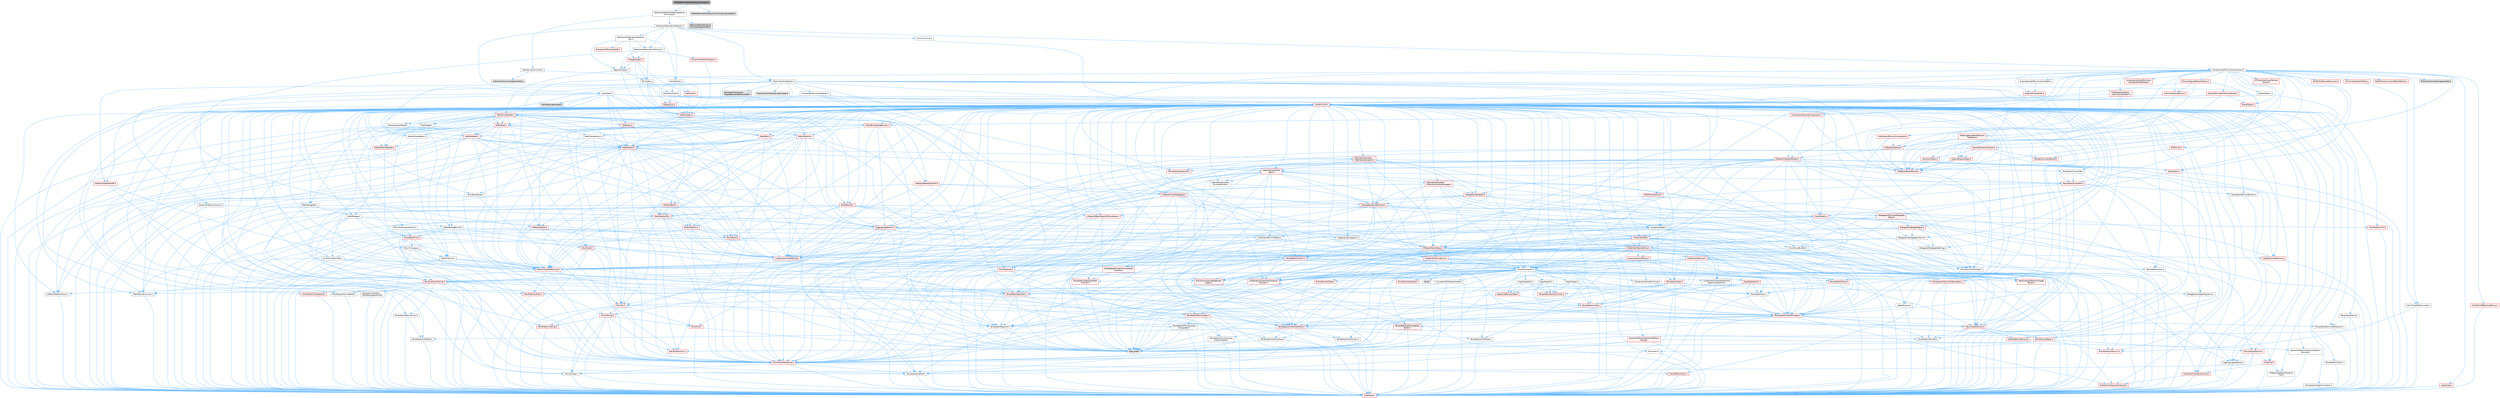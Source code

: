 digraph "DeleteGeometrySelectionCommand.h"
{
 // INTERACTIVE_SVG=YES
 // LATEX_PDF_SIZE
  bgcolor="transparent";
  edge [fontname=Helvetica,fontsize=10,labelfontname=Helvetica,labelfontsize=10];
  node [fontname=Helvetica,fontsize=10,shape=box,height=0.2,width=0.4];
  Node1 [id="Node000001",label="DeleteGeometrySelectionCommand.h",height=0.2,width=0.4,color="gray40", fillcolor="grey60", style="filled", fontcolor="black",tooltip=" "];
  Node1 -> Node2 [id="edge1_Node000001_Node000002",color="steelblue1",style="solid",tooltip=" "];
  Node2 [id="Node000002",label="Selection/SelectionEditInteractive\lCommand.h",height=0.2,width=0.4,color="grey40", fillcolor="white", style="filled",URL="$d8/db5/SelectionEditInteractiveCommand_8h.html",tooltip=" "];
  Node2 -> Node3 [id="edge2_Node000002_Node000003",color="steelblue1",style="solid",tooltip=" "];
  Node3 [id="Node000003",label="InteractiveCommand.h",height=0.2,width=0.4,color="grey40", fillcolor="white", style="filled",URL="$de/d29/InteractiveCommand_8h.html",tooltip=" "];
  Node3 -> Node4 [id="edge3_Node000003_Node000004",color="steelblue1",style="solid",tooltip=" "];
  Node4 [id="Node000004",label="ToolContextInterfaces.h",height=0.2,width=0.4,color="grey40", fillcolor="white", style="filled",URL="$dd/d61/ToolContextInterfaces_8h.html",tooltip=" "];
  Node4 -> Node5 [id="edge4_Node000004_Node000005",color="steelblue1",style="solid",tooltip=" "];
  Node5 [id="Node000005",label="ComponentSourceInterfaces.h",height=0.2,width=0.4,color="grey40", fillcolor="white", style="filled",URL="$d0/d45/ComponentSourceInterfaces_8h.html",tooltip=" "];
  Node5 -> Node6 [id="edge5_Node000005_Node000006",color="steelblue1",style="solid",tooltip=" "];
  Node6 [id="Node000006",label="CoreMinimal.h",height=0.2,width=0.4,color="red", fillcolor="#FFF0F0", style="filled",URL="$d7/d67/CoreMinimal_8h.html",tooltip=" "];
  Node6 -> Node7 [id="edge6_Node000006_Node000007",color="steelblue1",style="solid",tooltip=" "];
  Node7 [id="Node000007",label="CoreTypes.h",height=0.2,width=0.4,color="red", fillcolor="#FFF0F0", style="filled",URL="$dc/dec/CoreTypes_8h.html",tooltip=" "];
  Node6 -> Node21 [id="edge7_Node000006_Node000021",color="steelblue1",style="solid",tooltip=" "];
  Node21 [id="Node000021",label="CoreFwd.h",height=0.2,width=0.4,color="red", fillcolor="#FFF0F0", style="filled",URL="$d1/d1e/CoreFwd_8h.html",tooltip=" "];
  Node21 -> Node7 [id="edge8_Node000021_Node000007",color="steelblue1",style="solid",tooltip=" "];
  Node21 -> Node22 [id="edge9_Node000021_Node000022",color="steelblue1",style="solid",tooltip=" "];
  Node22 [id="Node000022",label="Containers/ContainersFwd.h",height=0.2,width=0.4,color="red", fillcolor="#FFF0F0", style="filled",URL="$d4/d0a/ContainersFwd_8h.html",tooltip=" "];
  Node22 -> Node7 [id="edge10_Node000022_Node000007",color="steelblue1",style="solid",tooltip=" "];
  Node22 -> Node23 [id="edge11_Node000022_Node000023",color="steelblue1",style="solid",tooltip=" "];
  Node23 [id="Node000023",label="Traits/IsContiguousContainer.h",height=0.2,width=0.4,color="red", fillcolor="#FFF0F0", style="filled",URL="$d5/d3c/IsContiguousContainer_8h.html",tooltip=" "];
  Node23 -> Node7 [id="edge12_Node000023_Node000007",color="steelblue1",style="solid",tooltip=" "];
  Node21 -> Node27 [id="edge13_Node000021_Node000027",color="steelblue1",style="solid",tooltip=" "];
  Node27 [id="Node000027",label="UObject/UObjectHierarchy\lFwd.h",height=0.2,width=0.4,color="grey40", fillcolor="white", style="filled",URL="$d3/d13/UObjectHierarchyFwd_8h.html",tooltip=" "];
  Node6 -> Node27 [id="edge14_Node000006_Node000027",color="steelblue1",style="solid",tooltip=" "];
  Node6 -> Node22 [id="edge15_Node000006_Node000022",color="steelblue1",style="solid",tooltip=" "];
  Node6 -> Node28 [id="edge16_Node000006_Node000028",color="steelblue1",style="solid",tooltip=" "];
  Node28 [id="Node000028",label="Misc/VarArgs.h",height=0.2,width=0.4,color="grey40", fillcolor="white", style="filled",URL="$d5/d6f/VarArgs_8h.html",tooltip=" "];
  Node28 -> Node7 [id="edge17_Node000028_Node000007",color="steelblue1",style="solid",tooltip=" "];
  Node6 -> Node29 [id="edge18_Node000006_Node000029",color="steelblue1",style="solid",tooltip=" "];
  Node29 [id="Node000029",label="Logging/LogVerbosity.h",height=0.2,width=0.4,color="grey40", fillcolor="white", style="filled",URL="$d2/d8f/LogVerbosity_8h.html",tooltip=" "];
  Node29 -> Node7 [id="edge19_Node000029_Node000007",color="steelblue1",style="solid",tooltip=" "];
  Node6 -> Node30 [id="edge20_Node000006_Node000030",color="steelblue1",style="solid",tooltip=" "];
  Node30 [id="Node000030",label="Misc/OutputDevice.h",height=0.2,width=0.4,color="red", fillcolor="#FFF0F0", style="filled",URL="$d7/d32/OutputDevice_8h.html",tooltip=" "];
  Node30 -> Node21 [id="edge21_Node000030_Node000021",color="steelblue1",style="solid",tooltip=" "];
  Node30 -> Node7 [id="edge22_Node000030_Node000007",color="steelblue1",style="solid",tooltip=" "];
  Node30 -> Node29 [id="edge23_Node000030_Node000029",color="steelblue1",style="solid",tooltip=" "];
  Node30 -> Node28 [id="edge24_Node000030_Node000028",color="steelblue1",style="solid",tooltip=" "];
  Node6 -> Node36 [id="edge25_Node000006_Node000036",color="steelblue1",style="solid",tooltip=" "];
  Node36 [id="Node000036",label="HAL/PlatformCrt.h",height=0.2,width=0.4,color="red", fillcolor="#FFF0F0", style="filled",URL="$d8/d75/PlatformCrt_8h.html",tooltip=" "];
  Node6 -> Node46 [id="edge26_Node000006_Node000046",color="steelblue1",style="solid",tooltip=" "];
  Node46 [id="Node000046",label="HAL/PlatformMisc.h",height=0.2,width=0.4,color="red", fillcolor="#FFF0F0", style="filled",URL="$d0/df5/PlatformMisc_8h.html",tooltip=" "];
  Node46 -> Node7 [id="edge27_Node000046_Node000007",color="steelblue1",style="solid",tooltip=" "];
  Node6 -> Node65 [id="edge28_Node000006_Node000065",color="steelblue1",style="solid",tooltip=" "];
  Node65 [id="Node000065",label="Misc/AssertionMacros.h",height=0.2,width=0.4,color="red", fillcolor="#FFF0F0", style="filled",URL="$d0/dfa/AssertionMacros_8h.html",tooltip=" "];
  Node65 -> Node7 [id="edge29_Node000065_Node000007",color="steelblue1",style="solid",tooltip=" "];
  Node65 -> Node46 [id="edge30_Node000065_Node000046",color="steelblue1",style="solid",tooltip=" "];
  Node65 -> Node66 [id="edge31_Node000065_Node000066",color="steelblue1",style="solid",tooltip=" "];
  Node66 [id="Node000066",label="Templates/EnableIf.h",height=0.2,width=0.4,color="grey40", fillcolor="white", style="filled",URL="$d7/d60/EnableIf_8h.html",tooltip=" "];
  Node66 -> Node7 [id="edge32_Node000066_Node000007",color="steelblue1",style="solid",tooltip=" "];
  Node65 -> Node28 [id="edge33_Node000065_Node000028",color="steelblue1",style="solid",tooltip=" "];
  Node6 -> Node74 [id="edge34_Node000006_Node000074",color="steelblue1",style="solid",tooltip=" "];
  Node74 [id="Node000074",label="Templates/IsPointer.h",height=0.2,width=0.4,color="grey40", fillcolor="white", style="filled",URL="$d7/d05/IsPointer_8h.html",tooltip=" "];
  Node74 -> Node7 [id="edge35_Node000074_Node000007",color="steelblue1",style="solid",tooltip=" "];
  Node6 -> Node75 [id="edge36_Node000006_Node000075",color="steelblue1",style="solid",tooltip=" "];
  Node75 [id="Node000075",label="HAL/PlatformMemory.h",height=0.2,width=0.4,color="red", fillcolor="#FFF0F0", style="filled",URL="$de/d68/PlatformMemory_8h.html",tooltip=" "];
  Node75 -> Node7 [id="edge37_Node000075_Node000007",color="steelblue1",style="solid",tooltip=" "];
  Node6 -> Node58 [id="edge38_Node000006_Node000058",color="steelblue1",style="solid",tooltip=" "];
  Node58 [id="Node000058",label="HAL/PlatformAtomics.h",height=0.2,width=0.4,color="red", fillcolor="#FFF0F0", style="filled",URL="$d3/d36/PlatformAtomics_8h.html",tooltip=" "];
  Node58 -> Node7 [id="edge39_Node000058_Node000007",color="steelblue1",style="solid",tooltip=" "];
  Node6 -> Node80 [id="edge40_Node000006_Node000080",color="steelblue1",style="solid",tooltip=" "];
  Node80 [id="Node000080",label="Misc/Exec.h",height=0.2,width=0.4,color="grey40", fillcolor="white", style="filled",URL="$de/ddb/Exec_8h.html",tooltip=" "];
  Node80 -> Node7 [id="edge41_Node000080_Node000007",color="steelblue1",style="solid",tooltip=" "];
  Node80 -> Node65 [id="edge42_Node000080_Node000065",color="steelblue1",style="solid",tooltip=" "];
  Node6 -> Node81 [id="edge43_Node000006_Node000081",color="steelblue1",style="solid",tooltip=" "];
  Node81 [id="Node000081",label="HAL/MemoryBase.h",height=0.2,width=0.4,color="red", fillcolor="#FFF0F0", style="filled",URL="$d6/d9f/MemoryBase_8h.html",tooltip=" "];
  Node81 -> Node7 [id="edge44_Node000081_Node000007",color="steelblue1",style="solid",tooltip=" "];
  Node81 -> Node58 [id="edge45_Node000081_Node000058",color="steelblue1",style="solid",tooltip=" "];
  Node81 -> Node36 [id="edge46_Node000081_Node000036",color="steelblue1",style="solid",tooltip=" "];
  Node81 -> Node80 [id="edge47_Node000081_Node000080",color="steelblue1",style="solid",tooltip=" "];
  Node81 -> Node30 [id="edge48_Node000081_Node000030",color="steelblue1",style="solid",tooltip=" "];
  Node6 -> Node91 [id="edge49_Node000006_Node000091",color="steelblue1",style="solid",tooltip=" "];
  Node91 [id="Node000091",label="HAL/UnrealMemory.h",height=0.2,width=0.4,color="red", fillcolor="#FFF0F0", style="filled",URL="$d9/d96/UnrealMemory_8h.html",tooltip=" "];
  Node91 -> Node7 [id="edge50_Node000091_Node000007",color="steelblue1",style="solid",tooltip=" "];
  Node91 -> Node81 [id="edge51_Node000091_Node000081",color="steelblue1",style="solid",tooltip=" "];
  Node91 -> Node75 [id="edge52_Node000091_Node000075",color="steelblue1",style="solid",tooltip=" "];
  Node91 -> Node74 [id="edge53_Node000091_Node000074",color="steelblue1",style="solid",tooltip=" "];
  Node6 -> Node93 [id="edge54_Node000006_Node000093",color="steelblue1",style="solid",tooltip=" "];
  Node93 [id="Node000093",label="Templates/IsArithmetic.h",height=0.2,width=0.4,color="grey40", fillcolor="white", style="filled",URL="$d2/d5d/IsArithmetic_8h.html",tooltip=" "];
  Node93 -> Node7 [id="edge55_Node000093_Node000007",color="steelblue1",style="solid",tooltip=" "];
  Node6 -> Node87 [id="edge56_Node000006_Node000087",color="steelblue1",style="solid",tooltip=" "];
  Node87 [id="Node000087",label="Templates/AndOrNot.h",height=0.2,width=0.4,color="grey40", fillcolor="white", style="filled",URL="$db/d0a/AndOrNot_8h.html",tooltip=" "];
  Node87 -> Node7 [id="edge57_Node000087_Node000007",color="steelblue1",style="solid",tooltip=" "];
  Node6 -> Node94 [id="edge58_Node000006_Node000094",color="steelblue1",style="solid",tooltip=" "];
  Node94 [id="Node000094",label="Templates/IsPODType.h",height=0.2,width=0.4,color="grey40", fillcolor="white", style="filled",URL="$d7/db1/IsPODType_8h.html",tooltip=" "];
  Node94 -> Node7 [id="edge59_Node000094_Node000007",color="steelblue1",style="solid",tooltip=" "];
  Node6 -> Node95 [id="edge60_Node000006_Node000095",color="steelblue1",style="solid",tooltip=" "];
  Node95 [id="Node000095",label="Templates/IsUECoreType.h",height=0.2,width=0.4,color="grey40", fillcolor="white", style="filled",URL="$d1/db8/IsUECoreType_8h.html",tooltip=" "];
  Node95 -> Node7 [id="edge61_Node000095_Node000007",color="steelblue1",style="solid",tooltip=" "];
  Node95 -> Node11 [id="edge62_Node000095_Node000011",color="steelblue1",style="solid",tooltip=" "];
  Node11 [id="Node000011",label="type_traits",height=0.2,width=0.4,color="grey60", fillcolor="#E0E0E0", style="filled",tooltip=" "];
  Node6 -> Node88 [id="edge63_Node000006_Node000088",color="steelblue1",style="solid",tooltip=" "];
  Node88 [id="Node000088",label="Templates/IsTriviallyCopy\lConstructible.h",height=0.2,width=0.4,color="grey40", fillcolor="white", style="filled",URL="$d3/d78/IsTriviallyCopyConstructible_8h.html",tooltip=" "];
  Node88 -> Node7 [id="edge64_Node000088_Node000007",color="steelblue1",style="solid",tooltip=" "];
  Node88 -> Node11 [id="edge65_Node000088_Node000011",color="steelblue1",style="solid",tooltip=" "];
  Node6 -> Node96 [id="edge66_Node000006_Node000096",color="steelblue1",style="solid",tooltip=" "];
  Node96 [id="Node000096",label="Templates/UnrealTypeTraits.h",height=0.2,width=0.4,color="red", fillcolor="#FFF0F0", style="filled",URL="$d2/d2d/UnrealTypeTraits_8h.html",tooltip=" "];
  Node96 -> Node7 [id="edge67_Node000096_Node000007",color="steelblue1",style="solid",tooltip=" "];
  Node96 -> Node74 [id="edge68_Node000096_Node000074",color="steelblue1",style="solid",tooltip=" "];
  Node96 -> Node65 [id="edge69_Node000096_Node000065",color="steelblue1",style="solid",tooltip=" "];
  Node96 -> Node87 [id="edge70_Node000096_Node000087",color="steelblue1",style="solid",tooltip=" "];
  Node96 -> Node66 [id="edge71_Node000096_Node000066",color="steelblue1",style="solid",tooltip=" "];
  Node96 -> Node93 [id="edge72_Node000096_Node000093",color="steelblue1",style="solid",tooltip=" "];
  Node96 -> Node94 [id="edge73_Node000096_Node000094",color="steelblue1",style="solid",tooltip=" "];
  Node96 -> Node95 [id="edge74_Node000096_Node000095",color="steelblue1",style="solid",tooltip=" "];
  Node96 -> Node88 [id="edge75_Node000096_Node000088",color="steelblue1",style="solid",tooltip=" "];
  Node6 -> Node66 [id="edge76_Node000006_Node000066",color="steelblue1",style="solid",tooltip=" "];
  Node6 -> Node98 [id="edge77_Node000006_Node000098",color="steelblue1",style="solid",tooltip=" "];
  Node98 [id="Node000098",label="Templates/RemoveReference.h",height=0.2,width=0.4,color="grey40", fillcolor="white", style="filled",URL="$da/dbe/RemoveReference_8h.html",tooltip=" "];
  Node98 -> Node7 [id="edge78_Node000098_Node000007",color="steelblue1",style="solid",tooltip=" "];
  Node6 -> Node99 [id="edge79_Node000006_Node000099",color="steelblue1",style="solid",tooltip=" "];
  Node99 [id="Node000099",label="Templates/IntegralConstant.h",height=0.2,width=0.4,color="grey40", fillcolor="white", style="filled",URL="$db/d1b/IntegralConstant_8h.html",tooltip=" "];
  Node99 -> Node7 [id="edge80_Node000099_Node000007",color="steelblue1",style="solid",tooltip=" "];
  Node6 -> Node100 [id="edge81_Node000006_Node000100",color="steelblue1",style="solid",tooltip=" "];
  Node100 [id="Node000100",label="Templates/IsClass.h",height=0.2,width=0.4,color="grey40", fillcolor="white", style="filled",URL="$db/dcb/IsClass_8h.html",tooltip=" "];
  Node100 -> Node7 [id="edge82_Node000100_Node000007",color="steelblue1",style="solid",tooltip=" "];
  Node6 -> Node101 [id="edge83_Node000006_Node000101",color="steelblue1",style="solid",tooltip=" "];
  Node101 [id="Node000101",label="Templates/TypeCompatible\lBytes.h",height=0.2,width=0.4,color="red", fillcolor="#FFF0F0", style="filled",URL="$df/d0a/TypeCompatibleBytes_8h.html",tooltip=" "];
  Node101 -> Node7 [id="edge84_Node000101_Node000007",color="steelblue1",style="solid",tooltip=" "];
  Node101 -> Node11 [id="edge85_Node000101_Node000011",color="steelblue1",style="solid",tooltip=" "];
  Node6 -> Node23 [id="edge86_Node000006_Node000023",color="steelblue1",style="solid",tooltip=" "];
  Node6 -> Node102 [id="edge87_Node000006_Node000102",color="steelblue1",style="solid",tooltip=" "];
  Node102 [id="Node000102",label="Templates/UnrealTemplate.h",height=0.2,width=0.4,color="red", fillcolor="#FFF0F0", style="filled",URL="$d4/d24/UnrealTemplate_8h.html",tooltip=" "];
  Node102 -> Node7 [id="edge88_Node000102_Node000007",color="steelblue1",style="solid",tooltip=" "];
  Node102 -> Node74 [id="edge89_Node000102_Node000074",color="steelblue1",style="solid",tooltip=" "];
  Node102 -> Node91 [id="edge90_Node000102_Node000091",color="steelblue1",style="solid",tooltip=" "];
  Node102 -> Node96 [id="edge91_Node000102_Node000096",color="steelblue1",style="solid",tooltip=" "];
  Node102 -> Node98 [id="edge92_Node000102_Node000098",color="steelblue1",style="solid",tooltip=" "];
  Node102 -> Node68 [id="edge93_Node000102_Node000068",color="steelblue1",style="solid",tooltip=" "];
  Node68 [id="Node000068",label="Templates/Requires.h",height=0.2,width=0.4,color="grey40", fillcolor="white", style="filled",URL="$dc/d96/Requires_8h.html",tooltip=" "];
  Node68 -> Node66 [id="edge94_Node000068_Node000066",color="steelblue1",style="solid",tooltip=" "];
  Node68 -> Node11 [id="edge95_Node000068_Node000011",color="steelblue1",style="solid",tooltip=" "];
  Node102 -> Node101 [id="edge96_Node000102_Node000101",color="steelblue1",style="solid",tooltip=" "];
  Node102 -> Node23 [id="edge97_Node000102_Node000023",color="steelblue1",style="solid",tooltip=" "];
  Node102 -> Node11 [id="edge98_Node000102_Node000011",color="steelblue1",style="solid",tooltip=" "];
  Node6 -> Node51 [id="edge99_Node000006_Node000051",color="steelblue1",style="solid",tooltip=" "];
  Node51 [id="Node000051",label="Math/NumericLimits.h",height=0.2,width=0.4,color="grey40", fillcolor="white", style="filled",URL="$df/d1b/NumericLimits_8h.html",tooltip=" "];
  Node51 -> Node7 [id="edge100_Node000051_Node000007",color="steelblue1",style="solid",tooltip=" "];
  Node6 -> Node106 [id="edge101_Node000006_Node000106",color="steelblue1",style="solid",tooltip=" "];
  Node106 [id="Node000106",label="HAL/PlatformMath.h",height=0.2,width=0.4,color="red", fillcolor="#FFF0F0", style="filled",URL="$dc/d53/PlatformMath_8h.html",tooltip=" "];
  Node106 -> Node7 [id="edge102_Node000106_Node000007",color="steelblue1",style="solid",tooltip=" "];
  Node6 -> Node89 [id="edge103_Node000006_Node000089",color="steelblue1",style="solid",tooltip=" "];
  Node89 [id="Node000089",label="Templates/IsTriviallyCopy\lAssignable.h",height=0.2,width=0.4,color="grey40", fillcolor="white", style="filled",URL="$d2/df2/IsTriviallyCopyAssignable_8h.html",tooltip=" "];
  Node89 -> Node7 [id="edge104_Node000089_Node000007",color="steelblue1",style="solid",tooltip=" "];
  Node89 -> Node11 [id="edge105_Node000089_Node000011",color="steelblue1",style="solid",tooltip=" "];
  Node6 -> Node114 [id="edge106_Node000006_Node000114",color="steelblue1",style="solid",tooltip=" "];
  Node114 [id="Node000114",label="Templates/MemoryOps.h",height=0.2,width=0.4,color="red", fillcolor="#FFF0F0", style="filled",URL="$db/dea/MemoryOps_8h.html",tooltip=" "];
  Node114 -> Node7 [id="edge107_Node000114_Node000007",color="steelblue1",style="solid",tooltip=" "];
  Node114 -> Node91 [id="edge108_Node000114_Node000091",color="steelblue1",style="solid",tooltip=" "];
  Node114 -> Node89 [id="edge109_Node000114_Node000089",color="steelblue1",style="solid",tooltip=" "];
  Node114 -> Node88 [id="edge110_Node000114_Node000088",color="steelblue1",style="solid",tooltip=" "];
  Node114 -> Node68 [id="edge111_Node000114_Node000068",color="steelblue1",style="solid",tooltip=" "];
  Node114 -> Node96 [id="edge112_Node000114_Node000096",color="steelblue1",style="solid",tooltip=" "];
  Node114 -> Node11 [id="edge113_Node000114_Node000011",color="steelblue1",style="solid",tooltip=" "];
  Node6 -> Node115 [id="edge114_Node000006_Node000115",color="steelblue1",style="solid",tooltip=" "];
  Node115 [id="Node000115",label="Containers/ContainerAllocation\lPolicies.h",height=0.2,width=0.4,color="red", fillcolor="#FFF0F0", style="filled",URL="$d7/dff/ContainerAllocationPolicies_8h.html",tooltip=" "];
  Node115 -> Node7 [id="edge115_Node000115_Node000007",color="steelblue1",style="solid",tooltip=" "];
  Node115 -> Node115 [id="edge116_Node000115_Node000115",color="steelblue1",style="solid",tooltip=" "];
  Node115 -> Node106 [id="edge117_Node000115_Node000106",color="steelblue1",style="solid",tooltip=" "];
  Node115 -> Node91 [id="edge118_Node000115_Node000091",color="steelblue1",style="solid",tooltip=" "];
  Node115 -> Node51 [id="edge119_Node000115_Node000051",color="steelblue1",style="solid",tooltip=" "];
  Node115 -> Node65 [id="edge120_Node000115_Node000065",color="steelblue1",style="solid",tooltip=" "];
  Node115 -> Node114 [id="edge121_Node000115_Node000114",color="steelblue1",style="solid",tooltip=" "];
  Node115 -> Node101 [id="edge122_Node000115_Node000101",color="steelblue1",style="solid",tooltip=" "];
  Node115 -> Node11 [id="edge123_Node000115_Node000011",color="steelblue1",style="solid",tooltip=" "];
  Node6 -> Node118 [id="edge124_Node000006_Node000118",color="steelblue1",style="solid",tooltip=" "];
  Node118 [id="Node000118",label="Templates/IsEnumClass.h",height=0.2,width=0.4,color="grey40", fillcolor="white", style="filled",URL="$d7/d15/IsEnumClass_8h.html",tooltip=" "];
  Node118 -> Node7 [id="edge125_Node000118_Node000007",color="steelblue1",style="solid",tooltip=" "];
  Node118 -> Node87 [id="edge126_Node000118_Node000087",color="steelblue1",style="solid",tooltip=" "];
  Node6 -> Node119 [id="edge127_Node000006_Node000119",color="steelblue1",style="solid",tooltip=" "];
  Node119 [id="Node000119",label="HAL/PlatformProperties.h",height=0.2,width=0.4,color="red", fillcolor="#FFF0F0", style="filled",URL="$d9/db0/PlatformProperties_8h.html",tooltip=" "];
  Node119 -> Node7 [id="edge128_Node000119_Node000007",color="steelblue1",style="solid",tooltip=" "];
  Node6 -> Node122 [id="edge129_Node000006_Node000122",color="steelblue1",style="solid",tooltip=" "];
  Node122 [id="Node000122",label="Misc/EngineVersionBase.h",height=0.2,width=0.4,color="grey40", fillcolor="white", style="filled",URL="$d5/d2b/EngineVersionBase_8h.html",tooltip=" "];
  Node122 -> Node7 [id="edge130_Node000122_Node000007",color="steelblue1",style="solid",tooltip=" "];
  Node6 -> Node123 [id="edge131_Node000006_Node000123",color="steelblue1",style="solid",tooltip=" "];
  Node123 [id="Node000123",label="Internationalization\l/TextNamespaceFwd.h",height=0.2,width=0.4,color="grey40", fillcolor="white", style="filled",URL="$d8/d97/TextNamespaceFwd_8h.html",tooltip=" "];
  Node123 -> Node7 [id="edge132_Node000123_Node000007",color="steelblue1",style="solid",tooltip=" "];
  Node6 -> Node124 [id="edge133_Node000006_Node000124",color="steelblue1",style="solid",tooltip=" "];
  Node124 [id="Node000124",label="Serialization/Archive.h",height=0.2,width=0.4,color="red", fillcolor="#FFF0F0", style="filled",URL="$d7/d3b/Archive_8h.html",tooltip=" "];
  Node124 -> Node21 [id="edge134_Node000124_Node000021",color="steelblue1",style="solid",tooltip=" "];
  Node124 -> Node7 [id="edge135_Node000124_Node000007",color="steelblue1",style="solid",tooltip=" "];
  Node124 -> Node119 [id="edge136_Node000124_Node000119",color="steelblue1",style="solid",tooltip=" "];
  Node124 -> Node123 [id="edge137_Node000124_Node000123",color="steelblue1",style="solid",tooltip=" "];
  Node124 -> Node65 [id="edge138_Node000124_Node000065",color="steelblue1",style="solid",tooltip=" "];
  Node124 -> Node122 [id="edge139_Node000124_Node000122",color="steelblue1",style="solid",tooltip=" "];
  Node124 -> Node28 [id="edge140_Node000124_Node000028",color="steelblue1",style="solid",tooltip=" "];
  Node124 -> Node66 [id="edge141_Node000124_Node000066",color="steelblue1",style="solid",tooltip=" "];
  Node124 -> Node118 [id="edge142_Node000124_Node000118",color="steelblue1",style="solid",tooltip=" "];
  Node124 -> Node102 [id="edge143_Node000124_Node000102",color="steelblue1",style="solid",tooltip=" "];
  Node124 -> Node127 [id="edge144_Node000124_Node000127",color="steelblue1",style="solid",tooltip=" "];
  Node127 [id="Node000127",label="UObject/ObjectVersion.h",height=0.2,width=0.4,color="grey40", fillcolor="white", style="filled",URL="$da/d63/ObjectVersion_8h.html",tooltip=" "];
  Node127 -> Node7 [id="edge145_Node000127_Node000007",color="steelblue1",style="solid",tooltip=" "];
  Node6 -> Node128 [id="edge146_Node000006_Node000128",color="steelblue1",style="solid",tooltip=" "];
  Node128 [id="Node000128",label="Templates/Less.h",height=0.2,width=0.4,color="grey40", fillcolor="white", style="filled",URL="$de/dc8/Less_8h.html",tooltip=" "];
  Node128 -> Node7 [id="edge147_Node000128_Node000007",color="steelblue1",style="solid",tooltip=" "];
  Node128 -> Node102 [id="edge148_Node000128_Node000102",color="steelblue1",style="solid",tooltip=" "];
  Node6 -> Node129 [id="edge149_Node000006_Node000129",color="steelblue1",style="solid",tooltip=" "];
  Node129 [id="Node000129",label="Templates/Sorting.h",height=0.2,width=0.4,color="red", fillcolor="#FFF0F0", style="filled",URL="$d3/d9e/Sorting_8h.html",tooltip=" "];
  Node129 -> Node7 [id="edge150_Node000129_Node000007",color="steelblue1",style="solid",tooltip=" "];
  Node129 -> Node106 [id="edge151_Node000129_Node000106",color="steelblue1",style="solid",tooltip=" "];
  Node129 -> Node128 [id="edge152_Node000129_Node000128",color="steelblue1",style="solid",tooltip=" "];
  Node6 -> Node140 [id="edge153_Node000006_Node000140",color="steelblue1",style="solid",tooltip=" "];
  Node140 [id="Node000140",label="Misc/Char.h",height=0.2,width=0.4,color="red", fillcolor="#FFF0F0", style="filled",URL="$d0/d58/Char_8h.html",tooltip=" "];
  Node140 -> Node7 [id="edge154_Node000140_Node000007",color="steelblue1",style="solid",tooltip=" "];
  Node140 -> Node11 [id="edge155_Node000140_Node000011",color="steelblue1",style="solid",tooltip=" "];
  Node6 -> Node143 [id="edge156_Node000006_Node000143",color="steelblue1",style="solid",tooltip=" "];
  Node143 [id="Node000143",label="GenericPlatform/GenericPlatform\lStricmp.h",height=0.2,width=0.4,color="grey40", fillcolor="white", style="filled",URL="$d2/d86/GenericPlatformStricmp_8h.html",tooltip=" "];
  Node143 -> Node7 [id="edge157_Node000143_Node000007",color="steelblue1",style="solid",tooltip=" "];
  Node6 -> Node144 [id="edge158_Node000006_Node000144",color="steelblue1",style="solid",tooltip=" "];
  Node144 [id="Node000144",label="GenericPlatform/GenericPlatform\lString.h",height=0.2,width=0.4,color="red", fillcolor="#FFF0F0", style="filled",URL="$dd/d20/GenericPlatformString_8h.html",tooltip=" "];
  Node144 -> Node7 [id="edge159_Node000144_Node000007",color="steelblue1",style="solid",tooltip=" "];
  Node144 -> Node143 [id="edge160_Node000144_Node000143",color="steelblue1",style="solid",tooltip=" "];
  Node144 -> Node66 [id="edge161_Node000144_Node000066",color="steelblue1",style="solid",tooltip=" "];
  Node144 -> Node11 [id="edge162_Node000144_Node000011",color="steelblue1",style="solid",tooltip=" "];
  Node6 -> Node77 [id="edge163_Node000006_Node000077",color="steelblue1",style="solid",tooltip=" "];
  Node77 [id="Node000077",label="HAL/PlatformString.h",height=0.2,width=0.4,color="red", fillcolor="#FFF0F0", style="filled",URL="$db/db5/PlatformString_8h.html",tooltip=" "];
  Node77 -> Node7 [id="edge164_Node000077_Node000007",color="steelblue1",style="solid",tooltip=" "];
  Node6 -> Node147 [id="edge165_Node000006_Node000147",color="steelblue1",style="solid",tooltip=" "];
  Node147 [id="Node000147",label="Misc/CString.h",height=0.2,width=0.4,color="red", fillcolor="#FFF0F0", style="filled",URL="$d2/d49/CString_8h.html",tooltip=" "];
  Node147 -> Node7 [id="edge166_Node000147_Node000007",color="steelblue1",style="solid",tooltip=" "];
  Node147 -> Node36 [id="edge167_Node000147_Node000036",color="steelblue1",style="solid",tooltip=" "];
  Node147 -> Node77 [id="edge168_Node000147_Node000077",color="steelblue1",style="solid",tooltip=" "];
  Node147 -> Node65 [id="edge169_Node000147_Node000065",color="steelblue1",style="solid",tooltip=" "];
  Node147 -> Node140 [id="edge170_Node000147_Node000140",color="steelblue1",style="solid",tooltip=" "];
  Node147 -> Node28 [id="edge171_Node000147_Node000028",color="steelblue1",style="solid",tooltip=" "];
  Node6 -> Node148 [id="edge172_Node000006_Node000148",color="steelblue1",style="solid",tooltip=" "];
  Node148 [id="Node000148",label="Misc/Crc.h",height=0.2,width=0.4,color="red", fillcolor="#FFF0F0", style="filled",URL="$d4/dd2/Crc_8h.html",tooltip=" "];
  Node148 -> Node7 [id="edge173_Node000148_Node000007",color="steelblue1",style="solid",tooltip=" "];
  Node148 -> Node77 [id="edge174_Node000148_Node000077",color="steelblue1",style="solid",tooltip=" "];
  Node148 -> Node65 [id="edge175_Node000148_Node000065",color="steelblue1",style="solid",tooltip=" "];
  Node148 -> Node147 [id="edge176_Node000148_Node000147",color="steelblue1",style="solid",tooltip=" "];
  Node148 -> Node140 [id="edge177_Node000148_Node000140",color="steelblue1",style="solid",tooltip=" "];
  Node148 -> Node96 [id="edge178_Node000148_Node000096",color="steelblue1",style="solid",tooltip=" "];
  Node6 -> Node139 [id="edge179_Node000006_Node000139",color="steelblue1",style="solid",tooltip=" "];
  Node139 [id="Node000139",label="Math/UnrealMathUtility.h",height=0.2,width=0.4,color="red", fillcolor="#FFF0F0", style="filled",URL="$db/db8/UnrealMathUtility_8h.html",tooltip=" "];
  Node139 -> Node7 [id="edge180_Node000139_Node000007",color="steelblue1",style="solid",tooltip=" "];
  Node139 -> Node65 [id="edge181_Node000139_Node000065",color="steelblue1",style="solid",tooltip=" "];
  Node139 -> Node106 [id="edge182_Node000139_Node000106",color="steelblue1",style="solid",tooltip=" "];
  Node139 -> Node68 [id="edge183_Node000139_Node000068",color="steelblue1",style="solid",tooltip=" "];
  Node6 -> Node149 [id="edge184_Node000006_Node000149",color="steelblue1",style="solid",tooltip=" "];
  Node149 [id="Node000149",label="Containers/UnrealString.h",height=0.2,width=0.4,color="red", fillcolor="#FFF0F0", style="filled",URL="$d5/dba/UnrealString_8h.html",tooltip=" "];
  Node6 -> Node153 [id="edge185_Node000006_Node000153",color="steelblue1",style="solid",tooltip=" "];
  Node153 [id="Node000153",label="Containers/Array.h",height=0.2,width=0.4,color="grey40", fillcolor="white", style="filled",URL="$df/dd0/Array_8h.html",tooltip=" "];
  Node153 -> Node7 [id="edge186_Node000153_Node000007",color="steelblue1",style="solid",tooltip=" "];
  Node153 -> Node65 [id="edge187_Node000153_Node000065",color="steelblue1",style="solid",tooltip=" "];
  Node153 -> Node154 [id="edge188_Node000153_Node000154",color="steelblue1",style="solid",tooltip=" "];
  Node154 [id="Node000154",label="Misc/IntrusiveUnsetOptional\lState.h",height=0.2,width=0.4,color="red", fillcolor="#FFF0F0", style="filled",URL="$d2/d0a/IntrusiveUnsetOptionalState_8h.html",tooltip=" "];
  Node153 -> Node156 [id="edge189_Node000153_Node000156",color="steelblue1",style="solid",tooltip=" "];
  Node156 [id="Node000156",label="Misc/ReverseIterate.h",height=0.2,width=0.4,color="red", fillcolor="#FFF0F0", style="filled",URL="$db/de3/ReverseIterate_8h.html",tooltip=" "];
  Node153 -> Node91 [id="edge190_Node000153_Node000091",color="steelblue1",style="solid",tooltip=" "];
  Node153 -> Node96 [id="edge191_Node000153_Node000096",color="steelblue1",style="solid",tooltip=" "];
  Node153 -> Node102 [id="edge192_Node000153_Node000102",color="steelblue1",style="solid",tooltip=" "];
  Node153 -> Node158 [id="edge193_Node000153_Node000158",color="steelblue1",style="solid",tooltip=" "];
  Node158 [id="Node000158",label="Containers/AllowShrinking.h",height=0.2,width=0.4,color="grey40", fillcolor="white", style="filled",URL="$d7/d1a/AllowShrinking_8h.html",tooltip=" "];
  Node158 -> Node7 [id="edge194_Node000158_Node000007",color="steelblue1",style="solid",tooltip=" "];
  Node153 -> Node115 [id="edge195_Node000153_Node000115",color="steelblue1",style="solid",tooltip=" "];
  Node153 -> Node159 [id="edge196_Node000153_Node000159",color="steelblue1",style="solid",tooltip=" "];
  Node159 [id="Node000159",label="Containers/ContainerElement\lTypeCompatibility.h",height=0.2,width=0.4,color="grey40", fillcolor="white", style="filled",URL="$df/ddf/ContainerElementTypeCompatibility_8h.html",tooltip=" "];
  Node159 -> Node7 [id="edge197_Node000159_Node000007",color="steelblue1",style="solid",tooltip=" "];
  Node159 -> Node96 [id="edge198_Node000159_Node000096",color="steelblue1",style="solid",tooltip=" "];
  Node153 -> Node124 [id="edge199_Node000153_Node000124",color="steelblue1",style="solid",tooltip=" "];
  Node153 -> Node160 [id="edge200_Node000153_Node000160",color="steelblue1",style="solid",tooltip=" "];
  Node160 [id="Node000160",label="Serialization/MemoryImage\lWriter.h",height=0.2,width=0.4,color="red", fillcolor="#FFF0F0", style="filled",URL="$d0/d08/MemoryImageWriter_8h.html",tooltip=" "];
  Node160 -> Node7 [id="edge201_Node000160_Node000007",color="steelblue1",style="solid",tooltip=" "];
  Node153 -> Node169 [id="edge202_Node000153_Node000169",color="steelblue1",style="solid",tooltip=" "];
  Node169 [id="Node000169",label="Algo/Heapify.h",height=0.2,width=0.4,color="grey40", fillcolor="white", style="filled",URL="$d0/d2a/Heapify_8h.html",tooltip=" "];
  Node169 -> Node136 [id="edge203_Node000169_Node000136",color="steelblue1",style="solid",tooltip=" "];
  Node136 [id="Node000136",label="Algo/Impl/BinaryHeap.h",height=0.2,width=0.4,color="red", fillcolor="#FFF0F0", style="filled",URL="$d7/da3/Algo_2Impl_2BinaryHeap_8h.html",tooltip=" "];
  Node136 -> Node132 [id="edge204_Node000136_Node000132",color="steelblue1",style="solid",tooltip=" "];
  Node132 [id="Node000132",label="Templates/Invoke.h",height=0.2,width=0.4,color="red", fillcolor="#FFF0F0", style="filled",URL="$d7/deb/Invoke_8h.html",tooltip=" "];
  Node132 -> Node7 [id="edge205_Node000132_Node000007",color="steelblue1",style="solid",tooltip=" "];
  Node132 -> Node102 [id="edge206_Node000132_Node000102",color="steelblue1",style="solid",tooltip=" "];
  Node132 -> Node11 [id="edge207_Node000132_Node000011",color="steelblue1",style="solid",tooltip=" "];
  Node136 -> Node11 [id="edge208_Node000136_Node000011",color="steelblue1",style="solid",tooltip=" "];
  Node169 -> Node131 [id="edge209_Node000169_Node000131",color="steelblue1",style="solid",tooltip=" "];
  Node131 [id="Node000131",label="Templates/IdentityFunctor.h",height=0.2,width=0.4,color="red", fillcolor="#FFF0F0", style="filled",URL="$d7/d2e/IdentityFunctor_8h.html",tooltip=" "];
  Node169 -> Node132 [id="edge210_Node000169_Node000132",color="steelblue1",style="solid",tooltip=" "];
  Node169 -> Node128 [id="edge211_Node000169_Node000128",color="steelblue1",style="solid",tooltip=" "];
  Node169 -> Node102 [id="edge212_Node000169_Node000102",color="steelblue1",style="solid",tooltip=" "];
  Node153 -> Node170 [id="edge213_Node000153_Node000170",color="steelblue1",style="solid",tooltip=" "];
  Node170 [id="Node000170",label="Algo/HeapSort.h",height=0.2,width=0.4,color="grey40", fillcolor="white", style="filled",URL="$d3/d92/HeapSort_8h.html",tooltip=" "];
  Node170 -> Node136 [id="edge214_Node000170_Node000136",color="steelblue1",style="solid",tooltip=" "];
  Node170 -> Node131 [id="edge215_Node000170_Node000131",color="steelblue1",style="solid",tooltip=" "];
  Node170 -> Node128 [id="edge216_Node000170_Node000128",color="steelblue1",style="solid",tooltip=" "];
  Node170 -> Node102 [id="edge217_Node000170_Node000102",color="steelblue1",style="solid",tooltip=" "];
  Node153 -> Node171 [id="edge218_Node000153_Node000171",color="steelblue1",style="solid",tooltip=" "];
  Node171 [id="Node000171",label="Algo/IsHeap.h",height=0.2,width=0.4,color="grey40", fillcolor="white", style="filled",URL="$de/d32/IsHeap_8h.html",tooltip=" "];
  Node171 -> Node136 [id="edge219_Node000171_Node000136",color="steelblue1",style="solid",tooltip=" "];
  Node171 -> Node131 [id="edge220_Node000171_Node000131",color="steelblue1",style="solid",tooltip=" "];
  Node171 -> Node132 [id="edge221_Node000171_Node000132",color="steelblue1",style="solid",tooltip=" "];
  Node171 -> Node128 [id="edge222_Node000171_Node000128",color="steelblue1",style="solid",tooltip=" "];
  Node171 -> Node102 [id="edge223_Node000171_Node000102",color="steelblue1",style="solid",tooltip=" "];
  Node153 -> Node136 [id="edge224_Node000153_Node000136",color="steelblue1",style="solid",tooltip=" "];
  Node153 -> Node172 [id="edge225_Node000153_Node000172",color="steelblue1",style="solid",tooltip=" "];
  Node172 [id="Node000172",label="Algo/StableSort.h",height=0.2,width=0.4,color="red", fillcolor="#FFF0F0", style="filled",URL="$d7/d3c/StableSort_8h.html",tooltip=" "];
  Node172 -> Node131 [id="edge226_Node000172_Node000131",color="steelblue1",style="solid",tooltip=" "];
  Node172 -> Node132 [id="edge227_Node000172_Node000132",color="steelblue1",style="solid",tooltip=" "];
  Node172 -> Node128 [id="edge228_Node000172_Node000128",color="steelblue1",style="solid",tooltip=" "];
  Node172 -> Node102 [id="edge229_Node000172_Node000102",color="steelblue1",style="solid",tooltip=" "];
  Node153 -> Node174 [id="edge230_Node000153_Node000174",color="steelblue1",style="solid",tooltip=" "];
  Node174 [id="Node000174",label="Concepts/GetTypeHashable.h",height=0.2,width=0.4,color="grey40", fillcolor="white", style="filled",URL="$d3/da2/GetTypeHashable_8h.html",tooltip=" "];
  Node174 -> Node7 [id="edge231_Node000174_Node000007",color="steelblue1",style="solid",tooltip=" "];
  Node174 -> Node165 [id="edge232_Node000174_Node000165",color="steelblue1",style="solid",tooltip=" "];
  Node165 [id="Node000165",label="Templates/TypeHash.h",height=0.2,width=0.4,color="red", fillcolor="#FFF0F0", style="filled",URL="$d1/d62/TypeHash_8h.html",tooltip=" "];
  Node165 -> Node7 [id="edge233_Node000165_Node000007",color="steelblue1",style="solid",tooltip=" "];
  Node165 -> Node68 [id="edge234_Node000165_Node000068",color="steelblue1",style="solid",tooltip=" "];
  Node165 -> Node148 [id="edge235_Node000165_Node000148",color="steelblue1",style="solid",tooltip=" "];
  Node165 -> Node11 [id="edge236_Node000165_Node000011",color="steelblue1",style="solid",tooltip=" "];
  Node153 -> Node131 [id="edge237_Node000153_Node000131",color="steelblue1",style="solid",tooltip=" "];
  Node153 -> Node132 [id="edge238_Node000153_Node000132",color="steelblue1",style="solid",tooltip=" "];
  Node153 -> Node128 [id="edge239_Node000153_Node000128",color="steelblue1",style="solid",tooltip=" "];
  Node153 -> Node175 [id="edge240_Node000153_Node000175",color="steelblue1",style="solid",tooltip=" "];
  Node175 [id="Node000175",label="Templates/LosesQualifiers\lFromTo.h",height=0.2,width=0.4,color="red", fillcolor="#FFF0F0", style="filled",URL="$d2/db3/LosesQualifiersFromTo_8h.html",tooltip=" "];
  Node175 -> Node11 [id="edge241_Node000175_Node000011",color="steelblue1",style="solid",tooltip=" "];
  Node153 -> Node68 [id="edge242_Node000153_Node000068",color="steelblue1",style="solid",tooltip=" "];
  Node153 -> Node129 [id="edge243_Node000153_Node000129",color="steelblue1",style="solid",tooltip=" "];
  Node153 -> Node176 [id="edge244_Node000153_Node000176",color="steelblue1",style="solid",tooltip=" "];
  Node176 [id="Node000176",label="Templates/AlignmentTemplates.h",height=0.2,width=0.4,color="red", fillcolor="#FFF0F0", style="filled",URL="$dd/d32/AlignmentTemplates_8h.html",tooltip=" "];
  Node176 -> Node7 [id="edge245_Node000176_Node000007",color="steelblue1",style="solid",tooltip=" "];
  Node176 -> Node74 [id="edge246_Node000176_Node000074",color="steelblue1",style="solid",tooltip=" "];
  Node153 -> Node49 [id="edge247_Node000153_Node000049",color="steelblue1",style="solid",tooltip=" "];
  Node49 [id="Node000049",label="Traits/ElementType.h",height=0.2,width=0.4,color="red", fillcolor="#FFF0F0", style="filled",URL="$d5/d4f/ElementType_8h.html",tooltip=" "];
  Node49 -> Node11 [id="edge248_Node000049_Node000011",color="steelblue1",style="solid",tooltip=" "];
  Node153 -> Node112 [id="edge249_Node000153_Node000112",color="steelblue1",style="solid",tooltip=" "];
  Node112 [id="Node000112",label="limits",height=0.2,width=0.4,color="grey60", fillcolor="#E0E0E0", style="filled",tooltip=" "];
  Node153 -> Node11 [id="edge250_Node000153_Node000011",color="steelblue1",style="solid",tooltip=" "];
  Node6 -> Node177 [id="edge251_Node000006_Node000177",color="steelblue1",style="solid",tooltip=" "];
  Node177 [id="Node000177",label="Misc/FrameNumber.h",height=0.2,width=0.4,color="grey40", fillcolor="white", style="filled",URL="$dd/dbd/FrameNumber_8h.html",tooltip=" "];
  Node177 -> Node7 [id="edge252_Node000177_Node000007",color="steelblue1",style="solid",tooltip=" "];
  Node177 -> Node51 [id="edge253_Node000177_Node000051",color="steelblue1",style="solid",tooltip=" "];
  Node177 -> Node139 [id="edge254_Node000177_Node000139",color="steelblue1",style="solid",tooltip=" "];
  Node177 -> Node66 [id="edge255_Node000177_Node000066",color="steelblue1",style="solid",tooltip=" "];
  Node177 -> Node96 [id="edge256_Node000177_Node000096",color="steelblue1",style="solid",tooltip=" "];
  Node6 -> Node178 [id="edge257_Node000006_Node000178",color="steelblue1",style="solid",tooltip=" "];
  Node178 [id="Node000178",label="Misc/Timespan.h",height=0.2,width=0.4,color="grey40", fillcolor="white", style="filled",URL="$da/dd9/Timespan_8h.html",tooltip=" "];
  Node178 -> Node7 [id="edge258_Node000178_Node000007",color="steelblue1",style="solid",tooltip=" "];
  Node178 -> Node179 [id="edge259_Node000178_Node000179",color="steelblue1",style="solid",tooltip=" "];
  Node179 [id="Node000179",label="Math/Interval.h",height=0.2,width=0.4,color="grey40", fillcolor="white", style="filled",URL="$d1/d55/Interval_8h.html",tooltip=" "];
  Node179 -> Node7 [id="edge260_Node000179_Node000007",color="steelblue1",style="solid",tooltip=" "];
  Node179 -> Node93 [id="edge261_Node000179_Node000093",color="steelblue1",style="solid",tooltip=" "];
  Node179 -> Node96 [id="edge262_Node000179_Node000096",color="steelblue1",style="solid",tooltip=" "];
  Node179 -> Node51 [id="edge263_Node000179_Node000051",color="steelblue1",style="solid",tooltip=" "];
  Node179 -> Node139 [id="edge264_Node000179_Node000139",color="steelblue1",style="solid",tooltip=" "];
  Node178 -> Node139 [id="edge265_Node000178_Node000139",color="steelblue1",style="solid",tooltip=" "];
  Node178 -> Node65 [id="edge266_Node000178_Node000065",color="steelblue1",style="solid",tooltip=" "];
  Node6 -> Node180 [id="edge267_Node000006_Node000180",color="steelblue1",style="solid",tooltip=" "];
  Node180 [id="Node000180",label="Containers/StringConv.h",height=0.2,width=0.4,color="red", fillcolor="#FFF0F0", style="filled",URL="$d3/ddf/StringConv_8h.html",tooltip=" "];
  Node180 -> Node7 [id="edge268_Node000180_Node000007",color="steelblue1",style="solid",tooltip=" "];
  Node180 -> Node65 [id="edge269_Node000180_Node000065",color="steelblue1",style="solid",tooltip=" "];
  Node180 -> Node115 [id="edge270_Node000180_Node000115",color="steelblue1",style="solid",tooltip=" "];
  Node180 -> Node153 [id="edge271_Node000180_Node000153",color="steelblue1",style="solid",tooltip=" "];
  Node180 -> Node147 [id="edge272_Node000180_Node000147",color="steelblue1",style="solid",tooltip=" "];
  Node180 -> Node181 [id="edge273_Node000180_Node000181",color="steelblue1",style="solid",tooltip=" "];
  Node181 [id="Node000181",label="Templates/IsArray.h",height=0.2,width=0.4,color="grey40", fillcolor="white", style="filled",URL="$d8/d8d/IsArray_8h.html",tooltip=" "];
  Node181 -> Node7 [id="edge274_Node000181_Node000007",color="steelblue1",style="solid",tooltip=" "];
  Node180 -> Node102 [id="edge275_Node000180_Node000102",color="steelblue1",style="solid",tooltip=" "];
  Node180 -> Node96 [id="edge276_Node000180_Node000096",color="steelblue1",style="solid",tooltip=" "];
  Node180 -> Node49 [id="edge277_Node000180_Node000049",color="steelblue1",style="solid",tooltip=" "];
  Node180 -> Node23 [id="edge278_Node000180_Node000023",color="steelblue1",style="solid",tooltip=" "];
  Node180 -> Node11 [id="edge279_Node000180_Node000011",color="steelblue1",style="solid",tooltip=" "];
  Node6 -> Node182 [id="edge280_Node000006_Node000182",color="steelblue1",style="solid",tooltip=" "];
  Node182 [id="Node000182",label="UObject/UnrealNames.h",height=0.2,width=0.4,color="red", fillcolor="#FFF0F0", style="filled",URL="$d8/db1/UnrealNames_8h.html",tooltip=" "];
  Node182 -> Node7 [id="edge281_Node000182_Node000007",color="steelblue1",style="solid",tooltip=" "];
  Node6 -> Node184 [id="edge282_Node000006_Node000184",color="steelblue1",style="solid",tooltip=" "];
  Node184 [id="Node000184",label="UObject/NameTypes.h",height=0.2,width=0.4,color="red", fillcolor="#FFF0F0", style="filled",URL="$d6/d35/NameTypes_8h.html",tooltip=" "];
  Node184 -> Node7 [id="edge283_Node000184_Node000007",color="steelblue1",style="solid",tooltip=" "];
  Node184 -> Node65 [id="edge284_Node000184_Node000065",color="steelblue1",style="solid",tooltip=" "];
  Node184 -> Node91 [id="edge285_Node000184_Node000091",color="steelblue1",style="solid",tooltip=" "];
  Node184 -> Node96 [id="edge286_Node000184_Node000096",color="steelblue1",style="solid",tooltip=" "];
  Node184 -> Node102 [id="edge287_Node000184_Node000102",color="steelblue1",style="solid",tooltip=" "];
  Node184 -> Node149 [id="edge288_Node000184_Node000149",color="steelblue1",style="solid",tooltip=" "];
  Node184 -> Node180 [id="edge289_Node000184_Node000180",color="steelblue1",style="solid",tooltip=" "];
  Node184 -> Node182 [id="edge290_Node000184_Node000182",color="steelblue1",style="solid",tooltip=" "];
  Node184 -> Node154 [id="edge291_Node000184_Node000154",color="steelblue1",style="solid",tooltip=" "];
  Node6 -> Node192 [id="edge292_Node000006_Node000192",color="steelblue1",style="solid",tooltip=" "];
  Node192 [id="Node000192",label="Misc/Parse.h",height=0.2,width=0.4,color="red", fillcolor="#FFF0F0", style="filled",URL="$dc/d71/Parse_8h.html",tooltip=" "];
  Node192 -> Node149 [id="edge293_Node000192_Node000149",color="steelblue1",style="solid",tooltip=" "];
  Node192 -> Node7 [id="edge294_Node000192_Node000007",color="steelblue1",style="solid",tooltip=" "];
  Node192 -> Node36 [id="edge295_Node000192_Node000036",color="steelblue1",style="solid",tooltip=" "];
  Node192 -> Node53 [id="edge296_Node000192_Node000053",color="steelblue1",style="solid",tooltip=" "];
  Node53 [id="Node000053",label="Misc/EnumClassFlags.h",height=0.2,width=0.4,color="grey40", fillcolor="white", style="filled",URL="$d8/de7/EnumClassFlags_8h.html",tooltip=" "];
  Node192 -> Node193 [id="edge297_Node000192_Node000193",color="steelblue1",style="solid",tooltip=" "];
  Node193 [id="Node000193",label="Templates/Function.h",height=0.2,width=0.4,color="red", fillcolor="#FFF0F0", style="filled",URL="$df/df5/Function_8h.html",tooltip=" "];
  Node193 -> Node7 [id="edge298_Node000193_Node000007",color="steelblue1",style="solid",tooltip=" "];
  Node193 -> Node65 [id="edge299_Node000193_Node000065",color="steelblue1",style="solid",tooltip=" "];
  Node193 -> Node154 [id="edge300_Node000193_Node000154",color="steelblue1",style="solid",tooltip=" "];
  Node193 -> Node91 [id="edge301_Node000193_Node000091",color="steelblue1",style="solid",tooltip=" "];
  Node193 -> Node96 [id="edge302_Node000193_Node000096",color="steelblue1",style="solid",tooltip=" "];
  Node193 -> Node132 [id="edge303_Node000193_Node000132",color="steelblue1",style="solid",tooltip=" "];
  Node193 -> Node102 [id="edge304_Node000193_Node000102",color="steelblue1",style="solid",tooltip=" "];
  Node193 -> Node68 [id="edge305_Node000193_Node000068",color="steelblue1",style="solid",tooltip=" "];
  Node193 -> Node139 [id="edge306_Node000193_Node000139",color="steelblue1",style="solid",tooltip=" "];
  Node193 -> Node11 [id="edge307_Node000193_Node000011",color="steelblue1",style="solid",tooltip=" "];
  Node6 -> Node176 [id="edge308_Node000006_Node000176",color="steelblue1",style="solid",tooltip=" "];
  Node6 -> Node195 [id="edge309_Node000006_Node000195",color="steelblue1",style="solid",tooltip=" "];
  Node195 [id="Node000195",label="Misc/StructBuilder.h",height=0.2,width=0.4,color="grey40", fillcolor="white", style="filled",URL="$d9/db3/StructBuilder_8h.html",tooltip=" "];
  Node195 -> Node7 [id="edge310_Node000195_Node000007",color="steelblue1",style="solid",tooltip=" "];
  Node195 -> Node139 [id="edge311_Node000195_Node000139",color="steelblue1",style="solid",tooltip=" "];
  Node195 -> Node176 [id="edge312_Node000195_Node000176",color="steelblue1",style="solid",tooltip=" "];
  Node6 -> Node108 [id="edge313_Node000006_Node000108",color="steelblue1",style="solid",tooltip=" "];
  Node108 [id="Node000108",label="Templates/Decay.h",height=0.2,width=0.4,color="grey40", fillcolor="white", style="filled",URL="$dd/d0f/Decay_8h.html",tooltip=" "];
  Node108 -> Node7 [id="edge314_Node000108_Node000007",color="steelblue1",style="solid",tooltip=" "];
  Node108 -> Node98 [id="edge315_Node000108_Node000098",color="steelblue1",style="solid",tooltip=" "];
  Node108 -> Node11 [id="edge316_Node000108_Node000011",color="steelblue1",style="solid",tooltip=" "];
  Node6 -> Node196 [id="edge317_Node000006_Node000196",color="steelblue1",style="solid",tooltip=" "];
  Node196 [id="Node000196",label="Templates/PointerIsConvertible\lFromTo.h",height=0.2,width=0.4,color="red", fillcolor="#FFF0F0", style="filled",URL="$d6/d65/PointerIsConvertibleFromTo_8h.html",tooltip=" "];
  Node196 -> Node7 [id="edge318_Node000196_Node000007",color="steelblue1",style="solid",tooltip=" "];
  Node196 -> Node175 [id="edge319_Node000196_Node000175",color="steelblue1",style="solid",tooltip=" "];
  Node196 -> Node11 [id="edge320_Node000196_Node000011",color="steelblue1",style="solid",tooltip=" "];
  Node6 -> Node132 [id="edge321_Node000006_Node000132",color="steelblue1",style="solid",tooltip=" "];
  Node6 -> Node193 [id="edge322_Node000006_Node000193",color="steelblue1",style="solid",tooltip=" "];
  Node6 -> Node165 [id="edge323_Node000006_Node000165",color="steelblue1",style="solid",tooltip=" "];
  Node6 -> Node197 [id="edge324_Node000006_Node000197",color="steelblue1",style="solid",tooltip=" "];
  Node197 [id="Node000197",label="Containers/ScriptArray.h",height=0.2,width=0.4,color="red", fillcolor="#FFF0F0", style="filled",URL="$dc/daf/ScriptArray_8h.html",tooltip=" "];
  Node197 -> Node7 [id="edge325_Node000197_Node000007",color="steelblue1",style="solid",tooltip=" "];
  Node197 -> Node65 [id="edge326_Node000197_Node000065",color="steelblue1",style="solid",tooltip=" "];
  Node197 -> Node91 [id="edge327_Node000197_Node000091",color="steelblue1",style="solid",tooltip=" "];
  Node197 -> Node158 [id="edge328_Node000197_Node000158",color="steelblue1",style="solid",tooltip=" "];
  Node197 -> Node115 [id="edge329_Node000197_Node000115",color="steelblue1",style="solid",tooltip=" "];
  Node197 -> Node153 [id="edge330_Node000197_Node000153",color="steelblue1",style="solid",tooltip=" "];
  Node6 -> Node198 [id="edge331_Node000006_Node000198",color="steelblue1",style="solid",tooltip=" "];
  Node198 [id="Node000198",label="Containers/BitArray.h",height=0.2,width=0.4,color="red", fillcolor="#FFF0F0", style="filled",URL="$d1/de4/BitArray_8h.html",tooltip=" "];
  Node198 -> Node115 [id="edge332_Node000198_Node000115",color="steelblue1",style="solid",tooltip=" "];
  Node198 -> Node7 [id="edge333_Node000198_Node000007",color="steelblue1",style="solid",tooltip=" "];
  Node198 -> Node58 [id="edge334_Node000198_Node000058",color="steelblue1",style="solid",tooltip=" "];
  Node198 -> Node91 [id="edge335_Node000198_Node000091",color="steelblue1",style="solid",tooltip=" "];
  Node198 -> Node139 [id="edge336_Node000198_Node000139",color="steelblue1",style="solid",tooltip=" "];
  Node198 -> Node65 [id="edge337_Node000198_Node000065",color="steelblue1",style="solid",tooltip=" "];
  Node198 -> Node53 [id="edge338_Node000198_Node000053",color="steelblue1",style="solid",tooltip=" "];
  Node198 -> Node124 [id="edge339_Node000198_Node000124",color="steelblue1",style="solid",tooltip=" "];
  Node198 -> Node160 [id="edge340_Node000198_Node000160",color="steelblue1",style="solid",tooltip=" "];
  Node198 -> Node66 [id="edge341_Node000198_Node000066",color="steelblue1",style="solid",tooltip=" "];
  Node198 -> Node132 [id="edge342_Node000198_Node000132",color="steelblue1",style="solid",tooltip=" "];
  Node198 -> Node102 [id="edge343_Node000198_Node000102",color="steelblue1",style="solid",tooltip=" "];
  Node198 -> Node96 [id="edge344_Node000198_Node000096",color="steelblue1",style="solid",tooltip=" "];
  Node6 -> Node199 [id="edge345_Node000006_Node000199",color="steelblue1",style="solid",tooltip=" "];
  Node199 [id="Node000199",label="Containers/SparseArray.h",height=0.2,width=0.4,color="red", fillcolor="#FFF0F0", style="filled",URL="$d5/dbf/SparseArray_8h.html",tooltip=" "];
  Node199 -> Node7 [id="edge346_Node000199_Node000007",color="steelblue1",style="solid",tooltip=" "];
  Node199 -> Node65 [id="edge347_Node000199_Node000065",color="steelblue1",style="solid",tooltip=" "];
  Node199 -> Node91 [id="edge348_Node000199_Node000091",color="steelblue1",style="solid",tooltip=" "];
  Node199 -> Node96 [id="edge349_Node000199_Node000096",color="steelblue1",style="solid",tooltip=" "];
  Node199 -> Node102 [id="edge350_Node000199_Node000102",color="steelblue1",style="solid",tooltip=" "];
  Node199 -> Node115 [id="edge351_Node000199_Node000115",color="steelblue1",style="solid",tooltip=" "];
  Node199 -> Node128 [id="edge352_Node000199_Node000128",color="steelblue1",style="solid",tooltip=" "];
  Node199 -> Node153 [id="edge353_Node000199_Node000153",color="steelblue1",style="solid",tooltip=" "];
  Node199 -> Node139 [id="edge354_Node000199_Node000139",color="steelblue1",style="solid",tooltip=" "];
  Node199 -> Node197 [id="edge355_Node000199_Node000197",color="steelblue1",style="solid",tooltip=" "];
  Node199 -> Node198 [id="edge356_Node000199_Node000198",color="steelblue1",style="solid",tooltip=" "];
  Node199 -> Node160 [id="edge357_Node000199_Node000160",color="steelblue1",style="solid",tooltip=" "];
  Node199 -> Node149 [id="edge358_Node000199_Node000149",color="steelblue1",style="solid",tooltip=" "];
  Node199 -> Node154 [id="edge359_Node000199_Node000154",color="steelblue1",style="solid",tooltip=" "];
  Node6 -> Node215 [id="edge360_Node000006_Node000215",color="steelblue1",style="solid",tooltip=" "];
  Node215 [id="Node000215",label="Containers/Set.h",height=0.2,width=0.4,color="red", fillcolor="#FFF0F0", style="filled",URL="$d4/d45/Set_8h.html",tooltip=" "];
  Node215 -> Node115 [id="edge361_Node000215_Node000115",color="steelblue1",style="solid",tooltip=" "];
  Node215 -> Node159 [id="edge362_Node000215_Node000159",color="steelblue1",style="solid",tooltip=" "];
  Node215 -> Node199 [id="edge363_Node000215_Node000199",color="steelblue1",style="solid",tooltip=" "];
  Node215 -> Node22 [id="edge364_Node000215_Node000022",color="steelblue1",style="solid",tooltip=" "];
  Node215 -> Node139 [id="edge365_Node000215_Node000139",color="steelblue1",style="solid",tooltip=" "];
  Node215 -> Node65 [id="edge366_Node000215_Node000065",color="steelblue1",style="solid",tooltip=" "];
  Node215 -> Node195 [id="edge367_Node000215_Node000195",color="steelblue1",style="solid",tooltip=" "];
  Node215 -> Node160 [id="edge368_Node000215_Node000160",color="steelblue1",style="solid",tooltip=" "];
  Node215 -> Node193 [id="edge369_Node000215_Node000193",color="steelblue1",style="solid",tooltip=" "];
  Node215 -> Node129 [id="edge370_Node000215_Node000129",color="steelblue1",style="solid",tooltip=" "];
  Node215 -> Node165 [id="edge371_Node000215_Node000165",color="steelblue1",style="solid",tooltip=" "];
  Node215 -> Node102 [id="edge372_Node000215_Node000102",color="steelblue1",style="solid",tooltip=" "];
  Node215 -> Node11 [id="edge373_Node000215_Node000011",color="steelblue1",style="solid",tooltip=" "];
  Node6 -> Node218 [id="edge374_Node000006_Node000218",color="steelblue1",style="solid",tooltip=" "];
  Node218 [id="Node000218",label="Algo/Reverse.h",height=0.2,width=0.4,color="grey40", fillcolor="white", style="filled",URL="$d5/d93/Reverse_8h.html",tooltip=" "];
  Node218 -> Node7 [id="edge375_Node000218_Node000007",color="steelblue1",style="solid",tooltip=" "];
  Node218 -> Node102 [id="edge376_Node000218_Node000102",color="steelblue1",style="solid",tooltip=" "];
  Node6 -> Node219 [id="edge377_Node000006_Node000219",color="steelblue1",style="solid",tooltip=" "];
  Node219 [id="Node000219",label="Containers/Map.h",height=0.2,width=0.4,color="grey40", fillcolor="white", style="filled",URL="$df/d79/Map_8h.html",tooltip=" "];
  Node219 -> Node7 [id="edge378_Node000219_Node000007",color="steelblue1",style="solid",tooltip=" "];
  Node219 -> Node218 [id="edge379_Node000219_Node000218",color="steelblue1",style="solid",tooltip=" "];
  Node219 -> Node159 [id="edge380_Node000219_Node000159",color="steelblue1",style="solid",tooltip=" "];
  Node219 -> Node215 [id="edge381_Node000219_Node000215",color="steelblue1",style="solid",tooltip=" "];
  Node219 -> Node149 [id="edge382_Node000219_Node000149",color="steelblue1",style="solid",tooltip=" "];
  Node219 -> Node65 [id="edge383_Node000219_Node000065",color="steelblue1",style="solid",tooltip=" "];
  Node219 -> Node195 [id="edge384_Node000219_Node000195",color="steelblue1",style="solid",tooltip=" "];
  Node219 -> Node193 [id="edge385_Node000219_Node000193",color="steelblue1",style="solid",tooltip=" "];
  Node219 -> Node129 [id="edge386_Node000219_Node000129",color="steelblue1",style="solid",tooltip=" "];
  Node219 -> Node220 [id="edge387_Node000219_Node000220",color="steelblue1",style="solid",tooltip=" "];
  Node220 [id="Node000220",label="Templates/Tuple.h",height=0.2,width=0.4,color="red", fillcolor="#FFF0F0", style="filled",URL="$d2/d4f/Tuple_8h.html",tooltip=" "];
  Node220 -> Node7 [id="edge388_Node000220_Node000007",color="steelblue1",style="solid",tooltip=" "];
  Node220 -> Node102 [id="edge389_Node000220_Node000102",color="steelblue1",style="solid",tooltip=" "];
  Node220 -> Node221 [id="edge390_Node000220_Node000221",color="steelblue1",style="solid",tooltip=" "];
  Node221 [id="Node000221",label="Delegates/IntegerSequence.h",height=0.2,width=0.4,color="grey40", fillcolor="white", style="filled",URL="$d2/dcc/IntegerSequence_8h.html",tooltip=" "];
  Node221 -> Node7 [id="edge391_Node000221_Node000007",color="steelblue1",style="solid",tooltip=" "];
  Node220 -> Node132 [id="edge392_Node000220_Node000132",color="steelblue1",style="solid",tooltip=" "];
  Node220 -> Node68 [id="edge393_Node000220_Node000068",color="steelblue1",style="solid",tooltip=" "];
  Node220 -> Node165 [id="edge394_Node000220_Node000165",color="steelblue1",style="solid",tooltip=" "];
  Node220 -> Node11 [id="edge395_Node000220_Node000011",color="steelblue1",style="solid",tooltip=" "];
  Node219 -> Node102 [id="edge396_Node000219_Node000102",color="steelblue1",style="solid",tooltip=" "];
  Node219 -> Node96 [id="edge397_Node000219_Node000096",color="steelblue1",style="solid",tooltip=" "];
  Node219 -> Node11 [id="edge398_Node000219_Node000011",color="steelblue1",style="solid",tooltip=" "];
  Node6 -> Node223 [id="edge399_Node000006_Node000223",color="steelblue1",style="solid",tooltip=" "];
  Node223 [id="Node000223",label="Math/IntPoint.h",height=0.2,width=0.4,color="red", fillcolor="#FFF0F0", style="filled",URL="$d3/df7/IntPoint_8h.html",tooltip=" "];
  Node223 -> Node7 [id="edge400_Node000223_Node000007",color="steelblue1",style="solid",tooltip=" "];
  Node223 -> Node65 [id="edge401_Node000223_Node000065",color="steelblue1",style="solid",tooltip=" "];
  Node223 -> Node192 [id="edge402_Node000223_Node000192",color="steelblue1",style="solid",tooltip=" "];
  Node223 -> Node139 [id="edge403_Node000223_Node000139",color="steelblue1",style="solid",tooltip=" "];
  Node223 -> Node149 [id="edge404_Node000223_Node000149",color="steelblue1",style="solid",tooltip=" "];
  Node223 -> Node165 [id="edge405_Node000223_Node000165",color="steelblue1",style="solid",tooltip=" "];
  Node6 -> Node225 [id="edge406_Node000006_Node000225",color="steelblue1",style="solid",tooltip=" "];
  Node225 [id="Node000225",label="Math/IntVector.h",height=0.2,width=0.4,color="red", fillcolor="#FFF0F0", style="filled",URL="$d7/d44/IntVector_8h.html",tooltip=" "];
  Node225 -> Node7 [id="edge407_Node000225_Node000007",color="steelblue1",style="solid",tooltip=" "];
  Node225 -> Node148 [id="edge408_Node000225_Node000148",color="steelblue1",style="solid",tooltip=" "];
  Node225 -> Node192 [id="edge409_Node000225_Node000192",color="steelblue1",style="solid",tooltip=" "];
  Node225 -> Node139 [id="edge410_Node000225_Node000139",color="steelblue1",style="solid",tooltip=" "];
  Node225 -> Node149 [id="edge411_Node000225_Node000149",color="steelblue1",style="solid",tooltip=" "];
  Node6 -> Node226 [id="edge412_Node000006_Node000226",color="steelblue1",style="solid",tooltip=" "];
  Node226 [id="Node000226",label="Logging/LogCategory.h",height=0.2,width=0.4,color="grey40", fillcolor="white", style="filled",URL="$d9/d36/LogCategory_8h.html",tooltip=" "];
  Node226 -> Node7 [id="edge413_Node000226_Node000007",color="steelblue1",style="solid",tooltip=" "];
  Node226 -> Node29 [id="edge414_Node000226_Node000029",color="steelblue1",style="solid",tooltip=" "];
  Node226 -> Node184 [id="edge415_Node000226_Node000184",color="steelblue1",style="solid",tooltip=" "];
  Node6 -> Node227 [id="edge416_Node000006_Node000227",color="steelblue1",style="solid",tooltip=" "];
  Node227 [id="Node000227",label="Logging/LogMacros.h",height=0.2,width=0.4,color="red", fillcolor="#FFF0F0", style="filled",URL="$d0/d16/LogMacros_8h.html",tooltip=" "];
  Node227 -> Node149 [id="edge417_Node000227_Node000149",color="steelblue1",style="solid",tooltip=" "];
  Node227 -> Node7 [id="edge418_Node000227_Node000007",color="steelblue1",style="solid",tooltip=" "];
  Node227 -> Node226 [id="edge419_Node000227_Node000226",color="steelblue1",style="solid",tooltip=" "];
  Node227 -> Node29 [id="edge420_Node000227_Node000029",color="steelblue1",style="solid",tooltip=" "];
  Node227 -> Node65 [id="edge421_Node000227_Node000065",color="steelblue1",style="solid",tooltip=" "];
  Node227 -> Node28 [id="edge422_Node000227_Node000028",color="steelblue1",style="solid",tooltip=" "];
  Node227 -> Node66 [id="edge423_Node000227_Node000066",color="steelblue1",style="solid",tooltip=" "];
  Node227 -> Node11 [id="edge424_Node000227_Node000011",color="steelblue1",style="solid",tooltip=" "];
  Node6 -> Node230 [id="edge425_Node000006_Node000230",color="steelblue1",style="solid",tooltip=" "];
  Node230 [id="Node000230",label="Math/Vector2D.h",height=0.2,width=0.4,color="red", fillcolor="#FFF0F0", style="filled",URL="$d3/db0/Vector2D_8h.html",tooltip=" "];
  Node230 -> Node7 [id="edge426_Node000230_Node000007",color="steelblue1",style="solid",tooltip=" "];
  Node230 -> Node65 [id="edge427_Node000230_Node000065",color="steelblue1",style="solid",tooltip=" "];
  Node230 -> Node148 [id="edge428_Node000230_Node000148",color="steelblue1",style="solid",tooltip=" "];
  Node230 -> Node139 [id="edge429_Node000230_Node000139",color="steelblue1",style="solid",tooltip=" "];
  Node230 -> Node149 [id="edge430_Node000230_Node000149",color="steelblue1",style="solid",tooltip=" "];
  Node230 -> Node192 [id="edge431_Node000230_Node000192",color="steelblue1",style="solid",tooltip=" "];
  Node230 -> Node223 [id="edge432_Node000230_Node000223",color="steelblue1",style="solid",tooltip=" "];
  Node230 -> Node227 [id="edge433_Node000230_Node000227",color="steelblue1",style="solid",tooltip=" "];
  Node230 -> Node11 [id="edge434_Node000230_Node000011",color="steelblue1",style="solid",tooltip=" "];
  Node6 -> Node234 [id="edge435_Node000006_Node000234",color="steelblue1",style="solid",tooltip=" "];
  Node234 [id="Node000234",label="Math/IntRect.h",height=0.2,width=0.4,color="red", fillcolor="#FFF0F0", style="filled",URL="$d7/d53/IntRect_8h.html",tooltip=" "];
  Node234 -> Node7 [id="edge436_Node000234_Node000007",color="steelblue1",style="solid",tooltip=" "];
  Node234 -> Node139 [id="edge437_Node000234_Node000139",color="steelblue1",style="solid",tooltip=" "];
  Node234 -> Node149 [id="edge438_Node000234_Node000149",color="steelblue1",style="solid",tooltip=" "];
  Node234 -> Node223 [id="edge439_Node000234_Node000223",color="steelblue1",style="solid",tooltip=" "];
  Node234 -> Node230 [id="edge440_Node000234_Node000230",color="steelblue1",style="solid",tooltip=" "];
  Node6 -> Node235 [id="edge441_Node000006_Node000235",color="steelblue1",style="solid",tooltip=" "];
  Node235 [id="Node000235",label="Misc/ByteSwap.h",height=0.2,width=0.4,color="grey40", fillcolor="white", style="filled",URL="$dc/dd7/ByteSwap_8h.html",tooltip=" "];
  Node235 -> Node7 [id="edge442_Node000235_Node000007",color="steelblue1",style="solid",tooltip=" "];
  Node235 -> Node36 [id="edge443_Node000235_Node000036",color="steelblue1",style="solid",tooltip=" "];
  Node6 -> Node164 [id="edge444_Node000006_Node000164",color="steelblue1",style="solid",tooltip=" "];
  Node164 [id="Node000164",label="Containers/EnumAsByte.h",height=0.2,width=0.4,color="grey40", fillcolor="white", style="filled",URL="$d6/d9a/EnumAsByte_8h.html",tooltip=" "];
  Node164 -> Node7 [id="edge445_Node000164_Node000007",color="steelblue1",style="solid",tooltip=" "];
  Node164 -> Node94 [id="edge446_Node000164_Node000094",color="steelblue1",style="solid",tooltip=" "];
  Node164 -> Node165 [id="edge447_Node000164_Node000165",color="steelblue1",style="solid",tooltip=" "];
  Node6 -> Node236 [id="edge448_Node000006_Node000236",color="steelblue1",style="solid",tooltip=" "];
  Node236 [id="Node000236",label="HAL/PlatformTLS.h",height=0.2,width=0.4,color="red", fillcolor="#FFF0F0", style="filled",URL="$d0/def/PlatformTLS_8h.html",tooltip=" "];
  Node236 -> Node7 [id="edge449_Node000236_Node000007",color="steelblue1",style="solid",tooltip=" "];
  Node6 -> Node239 [id="edge450_Node000006_Node000239",color="steelblue1",style="solid",tooltip=" "];
  Node239 [id="Node000239",label="CoreGlobals.h",height=0.2,width=0.4,color="red", fillcolor="#FFF0F0", style="filled",URL="$d5/d8c/CoreGlobals_8h.html",tooltip=" "];
  Node239 -> Node149 [id="edge451_Node000239_Node000149",color="steelblue1",style="solid",tooltip=" "];
  Node239 -> Node7 [id="edge452_Node000239_Node000007",color="steelblue1",style="solid",tooltip=" "];
  Node239 -> Node236 [id="edge453_Node000239_Node000236",color="steelblue1",style="solid",tooltip=" "];
  Node239 -> Node227 [id="edge454_Node000239_Node000227",color="steelblue1",style="solid",tooltip=" "];
  Node239 -> Node53 [id="edge455_Node000239_Node000053",color="steelblue1",style="solid",tooltip=" "];
  Node239 -> Node30 [id="edge456_Node000239_Node000030",color="steelblue1",style="solid",tooltip=" "];
  Node239 -> Node184 [id="edge457_Node000239_Node000184",color="steelblue1",style="solid",tooltip=" "];
  Node6 -> Node240 [id="edge458_Node000006_Node000240",color="steelblue1",style="solid",tooltip=" "];
  Node240 [id="Node000240",label="Templates/SharedPointer.h",height=0.2,width=0.4,color="red", fillcolor="#FFF0F0", style="filled",URL="$d2/d17/SharedPointer_8h.html",tooltip=" "];
  Node240 -> Node7 [id="edge459_Node000240_Node000007",color="steelblue1",style="solid",tooltip=" "];
  Node240 -> Node154 [id="edge460_Node000240_Node000154",color="steelblue1",style="solid",tooltip=" "];
  Node240 -> Node196 [id="edge461_Node000240_Node000196",color="steelblue1",style="solid",tooltip=" "];
  Node240 -> Node65 [id="edge462_Node000240_Node000065",color="steelblue1",style="solid",tooltip=" "];
  Node240 -> Node91 [id="edge463_Node000240_Node000091",color="steelblue1",style="solid",tooltip=" "];
  Node240 -> Node153 [id="edge464_Node000240_Node000153",color="steelblue1",style="solid",tooltip=" "];
  Node240 -> Node219 [id="edge465_Node000240_Node000219",color="steelblue1",style="solid",tooltip=" "];
  Node240 -> Node239 [id="edge466_Node000240_Node000239",color="steelblue1",style="solid",tooltip=" "];
  Node6 -> Node245 [id="edge467_Node000006_Node000245",color="steelblue1",style="solid",tooltip=" "];
  Node245 [id="Node000245",label="Internationalization\l/CulturePointer.h",height=0.2,width=0.4,color="grey40", fillcolor="white", style="filled",URL="$d6/dbe/CulturePointer_8h.html",tooltip=" "];
  Node245 -> Node7 [id="edge468_Node000245_Node000007",color="steelblue1",style="solid",tooltip=" "];
  Node245 -> Node240 [id="edge469_Node000245_Node000240",color="steelblue1",style="solid",tooltip=" "];
  Node6 -> Node246 [id="edge470_Node000006_Node000246",color="steelblue1",style="solid",tooltip=" "];
  Node246 [id="Node000246",label="UObject/WeakObjectPtrTemplates.h",height=0.2,width=0.4,color="red", fillcolor="#FFF0F0", style="filled",URL="$d8/d3b/WeakObjectPtrTemplates_8h.html",tooltip=" "];
  Node246 -> Node7 [id="edge471_Node000246_Node000007",color="steelblue1",style="solid",tooltip=" "];
  Node246 -> Node175 [id="edge472_Node000246_Node000175",color="steelblue1",style="solid",tooltip=" "];
  Node246 -> Node68 [id="edge473_Node000246_Node000068",color="steelblue1",style="solid",tooltip=" "];
  Node246 -> Node219 [id="edge474_Node000246_Node000219",color="steelblue1",style="solid",tooltip=" "];
  Node246 -> Node11 [id="edge475_Node000246_Node000011",color="steelblue1",style="solid",tooltip=" "];
  Node6 -> Node249 [id="edge476_Node000006_Node000249",color="steelblue1",style="solid",tooltip=" "];
  Node249 [id="Node000249",label="Delegates/DelegateSettings.h",height=0.2,width=0.4,color="grey40", fillcolor="white", style="filled",URL="$d0/d97/DelegateSettings_8h.html",tooltip=" "];
  Node249 -> Node7 [id="edge477_Node000249_Node000007",color="steelblue1",style="solid",tooltip=" "];
  Node6 -> Node250 [id="edge478_Node000006_Node000250",color="steelblue1",style="solid",tooltip=" "];
  Node250 [id="Node000250",label="Delegates/IDelegateInstance.h",height=0.2,width=0.4,color="grey40", fillcolor="white", style="filled",URL="$d2/d10/IDelegateInstance_8h.html",tooltip=" "];
  Node250 -> Node7 [id="edge479_Node000250_Node000007",color="steelblue1",style="solid",tooltip=" "];
  Node250 -> Node165 [id="edge480_Node000250_Node000165",color="steelblue1",style="solid",tooltip=" "];
  Node250 -> Node184 [id="edge481_Node000250_Node000184",color="steelblue1",style="solid",tooltip=" "];
  Node250 -> Node249 [id="edge482_Node000250_Node000249",color="steelblue1",style="solid",tooltip=" "];
  Node6 -> Node251 [id="edge483_Node000006_Node000251",color="steelblue1",style="solid",tooltip=" "];
  Node251 [id="Node000251",label="Delegates/DelegateBase.h",height=0.2,width=0.4,color="red", fillcolor="#FFF0F0", style="filled",URL="$da/d67/DelegateBase_8h.html",tooltip=" "];
  Node251 -> Node7 [id="edge484_Node000251_Node000007",color="steelblue1",style="solid",tooltip=" "];
  Node251 -> Node115 [id="edge485_Node000251_Node000115",color="steelblue1",style="solid",tooltip=" "];
  Node251 -> Node139 [id="edge486_Node000251_Node000139",color="steelblue1",style="solid",tooltip=" "];
  Node251 -> Node184 [id="edge487_Node000251_Node000184",color="steelblue1",style="solid",tooltip=" "];
  Node251 -> Node249 [id="edge488_Node000251_Node000249",color="steelblue1",style="solid",tooltip=" "];
  Node251 -> Node250 [id="edge489_Node000251_Node000250",color="steelblue1",style="solid",tooltip=" "];
  Node6 -> Node259 [id="edge490_Node000006_Node000259",color="steelblue1",style="solid",tooltip=" "];
  Node259 [id="Node000259",label="Delegates/MulticastDelegate\lBase.h",height=0.2,width=0.4,color="red", fillcolor="#FFF0F0", style="filled",URL="$db/d16/MulticastDelegateBase_8h.html",tooltip=" "];
  Node259 -> Node7 [id="edge491_Node000259_Node000007",color="steelblue1",style="solid",tooltip=" "];
  Node259 -> Node115 [id="edge492_Node000259_Node000115",color="steelblue1",style="solid",tooltip=" "];
  Node259 -> Node153 [id="edge493_Node000259_Node000153",color="steelblue1",style="solid",tooltip=" "];
  Node259 -> Node139 [id="edge494_Node000259_Node000139",color="steelblue1",style="solid",tooltip=" "];
  Node259 -> Node250 [id="edge495_Node000259_Node000250",color="steelblue1",style="solid",tooltip=" "];
  Node259 -> Node251 [id="edge496_Node000259_Node000251",color="steelblue1",style="solid",tooltip=" "];
  Node6 -> Node221 [id="edge497_Node000006_Node000221",color="steelblue1",style="solid",tooltip=" "];
  Node6 -> Node220 [id="edge498_Node000006_Node000220",color="steelblue1",style="solid",tooltip=" "];
  Node6 -> Node260 [id="edge499_Node000006_Node000260",color="steelblue1",style="solid",tooltip=" "];
  Node260 [id="Node000260",label="UObject/ScriptDelegates.h",height=0.2,width=0.4,color="red", fillcolor="#FFF0F0", style="filled",URL="$de/d81/ScriptDelegates_8h.html",tooltip=" "];
  Node260 -> Node153 [id="edge500_Node000260_Node000153",color="steelblue1",style="solid",tooltip=" "];
  Node260 -> Node115 [id="edge501_Node000260_Node000115",color="steelblue1",style="solid",tooltip=" "];
  Node260 -> Node149 [id="edge502_Node000260_Node000149",color="steelblue1",style="solid",tooltip=" "];
  Node260 -> Node65 [id="edge503_Node000260_Node000065",color="steelblue1",style="solid",tooltip=" "];
  Node260 -> Node240 [id="edge504_Node000260_Node000240",color="steelblue1",style="solid",tooltip=" "];
  Node260 -> Node165 [id="edge505_Node000260_Node000165",color="steelblue1",style="solid",tooltip=" "];
  Node260 -> Node96 [id="edge506_Node000260_Node000096",color="steelblue1",style="solid",tooltip=" "];
  Node260 -> Node184 [id="edge507_Node000260_Node000184",color="steelblue1",style="solid",tooltip=" "];
  Node6 -> Node262 [id="edge508_Node000006_Node000262",color="steelblue1",style="solid",tooltip=" "];
  Node262 [id="Node000262",label="Delegates/Delegate.h",height=0.2,width=0.4,color="red", fillcolor="#FFF0F0", style="filled",URL="$d4/d80/Delegate_8h.html",tooltip=" "];
  Node262 -> Node7 [id="edge509_Node000262_Node000007",color="steelblue1",style="solid",tooltip=" "];
  Node262 -> Node65 [id="edge510_Node000262_Node000065",color="steelblue1",style="solid",tooltip=" "];
  Node262 -> Node184 [id="edge511_Node000262_Node000184",color="steelblue1",style="solid",tooltip=" "];
  Node262 -> Node240 [id="edge512_Node000262_Node000240",color="steelblue1",style="solid",tooltip=" "];
  Node262 -> Node246 [id="edge513_Node000262_Node000246",color="steelblue1",style="solid",tooltip=" "];
  Node262 -> Node259 [id="edge514_Node000262_Node000259",color="steelblue1",style="solid",tooltip=" "];
  Node262 -> Node221 [id="edge515_Node000262_Node000221",color="steelblue1",style="solid",tooltip=" "];
  Node6 -> Node267 [id="edge516_Node000006_Node000267",color="steelblue1",style="solid",tooltip=" "];
  Node267 [id="Node000267",label="Internationalization\l/TextLocalizationManager.h",height=0.2,width=0.4,color="red", fillcolor="#FFF0F0", style="filled",URL="$d5/d2e/TextLocalizationManager_8h.html",tooltip=" "];
  Node267 -> Node153 [id="edge517_Node000267_Node000153",color="steelblue1",style="solid",tooltip=" "];
  Node267 -> Node115 [id="edge518_Node000267_Node000115",color="steelblue1",style="solid",tooltip=" "];
  Node267 -> Node219 [id="edge519_Node000267_Node000219",color="steelblue1",style="solid",tooltip=" "];
  Node267 -> Node215 [id="edge520_Node000267_Node000215",color="steelblue1",style="solid",tooltip=" "];
  Node267 -> Node149 [id="edge521_Node000267_Node000149",color="steelblue1",style="solid",tooltip=" "];
  Node267 -> Node7 [id="edge522_Node000267_Node000007",color="steelblue1",style="solid",tooltip=" "];
  Node267 -> Node262 [id="edge523_Node000267_Node000262",color="steelblue1",style="solid",tooltip=" "];
  Node267 -> Node148 [id="edge524_Node000267_Node000148",color="steelblue1",style="solid",tooltip=" "];
  Node267 -> Node53 [id="edge525_Node000267_Node000053",color="steelblue1",style="solid",tooltip=" "];
  Node267 -> Node193 [id="edge526_Node000267_Node000193",color="steelblue1",style="solid",tooltip=" "];
  Node267 -> Node240 [id="edge527_Node000267_Node000240",color="steelblue1",style="solid",tooltip=" "];
  Node6 -> Node208 [id="edge528_Node000006_Node000208",color="steelblue1",style="solid",tooltip=" "];
  Node208 [id="Node000208",label="Misc/Optional.h",height=0.2,width=0.4,color="red", fillcolor="#FFF0F0", style="filled",URL="$d2/dae/Optional_8h.html",tooltip=" "];
  Node208 -> Node7 [id="edge529_Node000208_Node000007",color="steelblue1",style="solid",tooltip=" "];
  Node208 -> Node65 [id="edge530_Node000208_Node000065",color="steelblue1",style="solid",tooltip=" "];
  Node208 -> Node154 [id="edge531_Node000208_Node000154",color="steelblue1",style="solid",tooltip=" "];
  Node208 -> Node114 [id="edge532_Node000208_Node000114",color="steelblue1",style="solid",tooltip=" "];
  Node208 -> Node102 [id="edge533_Node000208_Node000102",color="steelblue1",style="solid",tooltip=" "];
  Node208 -> Node124 [id="edge534_Node000208_Node000124",color="steelblue1",style="solid",tooltip=" "];
  Node6 -> Node181 [id="edge535_Node000006_Node000181",color="steelblue1",style="solid",tooltip=" "];
  Node6 -> Node213 [id="edge536_Node000006_Node000213",color="steelblue1",style="solid",tooltip=" "];
  Node213 [id="Node000213",label="Templates/RemoveExtent.h",height=0.2,width=0.4,color="grey40", fillcolor="white", style="filled",URL="$dc/de9/RemoveExtent_8h.html",tooltip=" "];
  Node213 -> Node7 [id="edge537_Node000213_Node000007",color="steelblue1",style="solid",tooltip=" "];
  Node6 -> Node212 [id="edge538_Node000006_Node000212",color="steelblue1",style="solid",tooltip=" "];
  Node212 [id="Node000212",label="Templates/UniquePtr.h",height=0.2,width=0.4,color="red", fillcolor="#FFF0F0", style="filled",URL="$de/d1a/UniquePtr_8h.html",tooltip=" "];
  Node212 -> Node7 [id="edge539_Node000212_Node000007",color="steelblue1",style="solid",tooltip=" "];
  Node212 -> Node102 [id="edge540_Node000212_Node000102",color="steelblue1",style="solid",tooltip=" "];
  Node212 -> Node181 [id="edge541_Node000212_Node000181",color="steelblue1",style="solid",tooltip=" "];
  Node212 -> Node213 [id="edge542_Node000212_Node000213",color="steelblue1",style="solid",tooltip=" "];
  Node212 -> Node68 [id="edge543_Node000212_Node000068",color="steelblue1",style="solid",tooltip=" "];
  Node212 -> Node11 [id="edge544_Node000212_Node000011",color="steelblue1",style="solid",tooltip=" "];
  Node6 -> Node274 [id="edge545_Node000006_Node000274",color="steelblue1",style="solid",tooltip=" "];
  Node274 [id="Node000274",label="Internationalization\l/Text.h",height=0.2,width=0.4,color="red", fillcolor="#FFF0F0", style="filled",URL="$d6/d35/Text_8h.html",tooltip=" "];
  Node274 -> Node7 [id="edge546_Node000274_Node000007",color="steelblue1",style="solid",tooltip=" "];
  Node274 -> Node58 [id="edge547_Node000274_Node000058",color="steelblue1",style="solid",tooltip=" "];
  Node274 -> Node65 [id="edge548_Node000274_Node000065",color="steelblue1",style="solid",tooltip=" "];
  Node274 -> Node53 [id="edge549_Node000274_Node000053",color="steelblue1",style="solid",tooltip=" "];
  Node274 -> Node96 [id="edge550_Node000274_Node000096",color="steelblue1",style="solid",tooltip=" "];
  Node274 -> Node153 [id="edge551_Node000274_Node000153",color="steelblue1",style="solid",tooltip=" "];
  Node274 -> Node149 [id="edge552_Node000274_Node000149",color="steelblue1",style="solid",tooltip=" "];
  Node274 -> Node164 [id="edge553_Node000274_Node000164",color="steelblue1",style="solid",tooltip=" "];
  Node274 -> Node240 [id="edge554_Node000274_Node000240",color="steelblue1",style="solid",tooltip=" "];
  Node274 -> Node245 [id="edge555_Node000274_Node000245",color="steelblue1",style="solid",tooltip=" "];
  Node274 -> Node267 [id="edge556_Node000274_Node000267",color="steelblue1",style="solid",tooltip=" "];
  Node274 -> Node208 [id="edge557_Node000274_Node000208",color="steelblue1",style="solid",tooltip=" "];
  Node274 -> Node212 [id="edge558_Node000274_Node000212",color="steelblue1",style="solid",tooltip=" "];
  Node274 -> Node68 [id="edge559_Node000274_Node000068",color="steelblue1",style="solid",tooltip=" "];
  Node274 -> Node11 [id="edge560_Node000274_Node000011",color="steelblue1",style="solid",tooltip=" "];
  Node6 -> Node211 [id="edge561_Node000006_Node000211",color="steelblue1",style="solid",tooltip=" "];
  Node211 [id="Node000211",label="Templates/UniqueObj.h",height=0.2,width=0.4,color="grey40", fillcolor="white", style="filled",URL="$da/d95/UniqueObj_8h.html",tooltip=" "];
  Node211 -> Node7 [id="edge562_Node000211_Node000007",color="steelblue1",style="solid",tooltip=" "];
  Node211 -> Node212 [id="edge563_Node000211_Node000212",color="steelblue1",style="solid",tooltip=" "];
  Node6 -> Node280 [id="edge564_Node000006_Node000280",color="steelblue1",style="solid",tooltip=" "];
  Node280 [id="Node000280",label="Internationalization\l/Internationalization.h",height=0.2,width=0.4,color="red", fillcolor="#FFF0F0", style="filled",URL="$da/de4/Internationalization_8h.html",tooltip=" "];
  Node280 -> Node153 [id="edge565_Node000280_Node000153",color="steelblue1",style="solid",tooltip=" "];
  Node280 -> Node149 [id="edge566_Node000280_Node000149",color="steelblue1",style="solid",tooltip=" "];
  Node280 -> Node7 [id="edge567_Node000280_Node000007",color="steelblue1",style="solid",tooltip=" "];
  Node280 -> Node262 [id="edge568_Node000280_Node000262",color="steelblue1",style="solid",tooltip=" "];
  Node280 -> Node245 [id="edge569_Node000280_Node000245",color="steelblue1",style="solid",tooltip=" "];
  Node280 -> Node274 [id="edge570_Node000280_Node000274",color="steelblue1",style="solid",tooltip=" "];
  Node280 -> Node240 [id="edge571_Node000280_Node000240",color="steelblue1",style="solid",tooltip=" "];
  Node280 -> Node220 [id="edge572_Node000280_Node000220",color="steelblue1",style="solid",tooltip=" "];
  Node280 -> Node211 [id="edge573_Node000280_Node000211",color="steelblue1",style="solid",tooltip=" "];
  Node280 -> Node184 [id="edge574_Node000280_Node000184",color="steelblue1",style="solid",tooltip=" "];
  Node6 -> Node281 [id="edge575_Node000006_Node000281",color="steelblue1",style="solid",tooltip=" "];
  Node281 [id="Node000281",label="Math/Vector.h",height=0.2,width=0.4,color="red", fillcolor="#FFF0F0", style="filled",URL="$d6/dbe/Vector_8h.html",tooltip=" "];
  Node281 -> Node7 [id="edge576_Node000281_Node000007",color="steelblue1",style="solid",tooltip=" "];
  Node281 -> Node65 [id="edge577_Node000281_Node000065",color="steelblue1",style="solid",tooltip=" "];
  Node281 -> Node51 [id="edge578_Node000281_Node000051",color="steelblue1",style="solid",tooltip=" "];
  Node281 -> Node148 [id="edge579_Node000281_Node000148",color="steelblue1",style="solid",tooltip=" "];
  Node281 -> Node139 [id="edge580_Node000281_Node000139",color="steelblue1",style="solid",tooltip=" "];
  Node281 -> Node149 [id="edge581_Node000281_Node000149",color="steelblue1",style="solid",tooltip=" "];
  Node281 -> Node192 [id="edge582_Node000281_Node000192",color="steelblue1",style="solid",tooltip=" "];
  Node281 -> Node223 [id="edge583_Node000281_Node000223",color="steelblue1",style="solid",tooltip=" "];
  Node281 -> Node227 [id="edge584_Node000281_Node000227",color="steelblue1",style="solid",tooltip=" "];
  Node281 -> Node230 [id="edge585_Node000281_Node000230",color="steelblue1",style="solid",tooltip=" "];
  Node281 -> Node235 [id="edge586_Node000281_Node000235",color="steelblue1",style="solid",tooltip=" "];
  Node281 -> Node274 [id="edge587_Node000281_Node000274",color="steelblue1",style="solid",tooltip=" "];
  Node281 -> Node280 [id="edge588_Node000281_Node000280",color="steelblue1",style="solid",tooltip=" "];
  Node281 -> Node225 [id="edge589_Node000281_Node000225",color="steelblue1",style="solid",tooltip=" "];
  Node281 -> Node127 [id="edge590_Node000281_Node000127",color="steelblue1",style="solid",tooltip=" "];
  Node281 -> Node11 [id="edge591_Node000281_Node000011",color="steelblue1",style="solid",tooltip=" "];
  Node6 -> Node285 [id="edge592_Node000006_Node000285",color="steelblue1",style="solid",tooltip=" "];
  Node285 [id="Node000285",label="Math/Vector4.h",height=0.2,width=0.4,color="red", fillcolor="#FFF0F0", style="filled",URL="$d7/d36/Vector4_8h.html",tooltip=" "];
  Node285 -> Node7 [id="edge593_Node000285_Node000007",color="steelblue1",style="solid",tooltip=" "];
  Node285 -> Node148 [id="edge594_Node000285_Node000148",color="steelblue1",style="solid",tooltip=" "];
  Node285 -> Node139 [id="edge595_Node000285_Node000139",color="steelblue1",style="solid",tooltip=" "];
  Node285 -> Node149 [id="edge596_Node000285_Node000149",color="steelblue1",style="solid",tooltip=" "];
  Node285 -> Node192 [id="edge597_Node000285_Node000192",color="steelblue1",style="solid",tooltip=" "];
  Node285 -> Node227 [id="edge598_Node000285_Node000227",color="steelblue1",style="solid",tooltip=" "];
  Node285 -> Node230 [id="edge599_Node000285_Node000230",color="steelblue1",style="solid",tooltip=" "];
  Node285 -> Node281 [id="edge600_Node000285_Node000281",color="steelblue1",style="solid",tooltip=" "];
  Node285 -> Node68 [id="edge601_Node000285_Node000068",color="steelblue1",style="solid",tooltip=" "];
  Node285 -> Node11 [id="edge602_Node000285_Node000011",color="steelblue1",style="solid",tooltip=" "];
  Node6 -> Node286 [id="edge603_Node000006_Node000286",color="steelblue1",style="solid",tooltip=" "];
  Node286 [id="Node000286",label="Math/VectorRegister.h",height=0.2,width=0.4,color="red", fillcolor="#FFF0F0", style="filled",URL="$da/d8b/VectorRegister_8h.html",tooltip=" "];
  Node286 -> Node7 [id="edge604_Node000286_Node000007",color="steelblue1",style="solid",tooltip=" "];
  Node286 -> Node139 [id="edge605_Node000286_Node000139",color="steelblue1",style="solid",tooltip=" "];
  Node6 -> Node291 [id="edge606_Node000006_Node000291",color="steelblue1",style="solid",tooltip=" "];
  Node291 [id="Node000291",label="Math/TwoVectors.h",height=0.2,width=0.4,color="grey40", fillcolor="white", style="filled",URL="$d4/db4/TwoVectors_8h.html",tooltip=" "];
  Node291 -> Node7 [id="edge607_Node000291_Node000007",color="steelblue1",style="solid",tooltip=" "];
  Node291 -> Node65 [id="edge608_Node000291_Node000065",color="steelblue1",style="solid",tooltip=" "];
  Node291 -> Node139 [id="edge609_Node000291_Node000139",color="steelblue1",style="solid",tooltip=" "];
  Node291 -> Node149 [id="edge610_Node000291_Node000149",color="steelblue1",style="solid",tooltip=" "];
  Node291 -> Node281 [id="edge611_Node000291_Node000281",color="steelblue1",style="solid",tooltip=" "];
  Node6 -> Node292 [id="edge612_Node000006_Node000292",color="steelblue1",style="solid",tooltip=" "];
  Node292 [id="Node000292",label="Math/Edge.h",height=0.2,width=0.4,color="grey40", fillcolor="white", style="filled",URL="$d5/de0/Edge_8h.html",tooltip=" "];
  Node292 -> Node7 [id="edge613_Node000292_Node000007",color="steelblue1",style="solid",tooltip=" "];
  Node292 -> Node281 [id="edge614_Node000292_Node000281",color="steelblue1",style="solid",tooltip=" "];
  Node6 -> Node127 [id="edge615_Node000006_Node000127",color="steelblue1",style="solid",tooltip=" "];
  Node6 -> Node293 [id="edge616_Node000006_Node000293",color="steelblue1",style="solid",tooltip=" "];
  Node293 [id="Node000293",label="Math/CapsuleShape.h",height=0.2,width=0.4,color="grey40", fillcolor="white", style="filled",URL="$d3/d36/CapsuleShape_8h.html",tooltip=" "];
  Node293 -> Node7 [id="edge617_Node000293_Node000007",color="steelblue1",style="solid",tooltip=" "];
  Node293 -> Node281 [id="edge618_Node000293_Node000281",color="steelblue1",style="solid",tooltip=" "];
  Node6 -> Node294 [id="edge619_Node000006_Node000294",color="steelblue1",style="solid",tooltip=" "];
  Node294 [id="Node000294",label="Math/Rotator.h",height=0.2,width=0.4,color="red", fillcolor="#FFF0F0", style="filled",URL="$d8/d3a/Rotator_8h.html",tooltip=" "];
  Node294 -> Node7 [id="edge620_Node000294_Node000007",color="steelblue1",style="solid",tooltip=" "];
  Node294 -> Node139 [id="edge621_Node000294_Node000139",color="steelblue1",style="solid",tooltip=" "];
  Node294 -> Node149 [id="edge622_Node000294_Node000149",color="steelblue1",style="solid",tooltip=" "];
  Node294 -> Node192 [id="edge623_Node000294_Node000192",color="steelblue1",style="solid",tooltip=" "];
  Node294 -> Node227 [id="edge624_Node000294_Node000227",color="steelblue1",style="solid",tooltip=" "];
  Node294 -> Node281 [id="edge625_Node000294_Node000281",color="steelblue1",style="solid",tooltip=" "];
  Node294 -> Node286 [id="edge626_Node000294_Node000286",color="steelblue1",style="solid",tooltip=" "];
  Node294 -> Node127 [id="edge627_Node000294_Node000127",color="steelblue1",style="solid",tooltip=" "];
  Node6 -> Node295 [id="edge628_Node000006_Node000295",color="steelblue1",style="solid",tooltip=" "];
  Node295 [id="Node000295",label="Misc/DateTime.h",height=0.2,width=0.4,color="red", fillcolor="#FFF0F0", style="filled",URL="$d1/de9/DateTime_8h.html",tooltip=" "];
  Node295 -> Node149 [id="edge629_Node000295_Node000149",color="steelblue1",style="solid",tooltip=" "];
  Node295 -> Node7 [id="edge630_Node000295_Node000007",color="steelblue1",style="solid",tooltip=" "];
  Node295 -> Node178 [id="edge631_Node000295_Node000178",color="steelblue1",style="solid",tooltip=" "];
  Node295 -> Node124 [id="edge632_Node000295_Node000124",color="steelblue1",style="solid",tooltip=" "];
  Node295 -> Node165 [id="edge633_Node000295_Node000165",color="steelblue1",style="solid",tooltip=" "];
  Node6 -> Node296 [id="edge634_Node000006_Node000296",color="steelblue1",style="solid",tooltip=" "];
  Node296 [id="Node000296",label="Math/RangeBound.h",height=0.2,width=0.4,color="grey40", fillcolor="white", style="filled",URL="$d7/dd8/RangeBound_8h.html",tooltip=" "];
  Node296 -> Node7 [id="edge635_Node000296_Node000007",color="steelblue1",style="solid",tooltip=" "];
  Node296 -> Node65 [id="edge636_Node000296_Node000065",color="steelblue1",style="solid",tooltip=" "];
  Node296 -> Node165 [id="edge637_Node000296_Node000165",color="steelblue1",style="solid",tooltip=" "];
  Node296 -> Node164 [id="edge638_Node000296_Node000164",color="steelblue1",style="solid",tooltip=" "];
  Node296 -> Node177 [id="edge639_Node000296_Node000177",color="steelblue1",style="solid",tooltip=" "];
  Node296 -> Node295 [id="edge640_Node000296_Node000295",color="steelblue1",style="solid",tooltip=" "];
  Node6 -> Node297 [id="edge641_Node000006_Node000297",color="steelblue1",style="solid",tooltip=" "];
  Node297 [id="Node000297",label="Misc/AutomationEvent.h",height=0.2,width=0.4,color="grey40", fillcolor="white", style="filled",URL="$d1/d26/AutomationEvent_8h.html",tooltip=" "];
  Node297 -> Node7 [id="edge642_Node000297_Node000007",color="steelblue1",style="solid",tooltip=" "];
  Node297 -> Node295 [id="edge643_Node000297_Node000295",color="steelblue1",style="solid",tooltip=" "];
  Node297 -> Node232 [id="edge644_Node000297_Node000232",color="steelblue1",style="solid",tooltip=" "];
  Node232 [id="Node000232",label="Misc/Guid.h",height=0.2,width=0.4,color="red", fillcolor="#FFF0F0", style="filled",URL="$d6/d2a/Guid_8h.html",tooltip=" "];
  Node232 -> Node149 [id="edge645_Node000232_Node000149",color="steelblue1",style="solid",tooltip=" "];
  Node232 -> Node7 [id="edge646_Node000232_Node000007",color="steelblue1",style="solid",tooltip=" "];
  Node232 -> Node65 [id="edge647_Node000232_Node000065",color="steelblue1",style="solid",tooltip=" "];
  Node232 -> Node148 [id="edge648_Node000232_Node000148",color="steelblue1",style="solid",tooltip=" "];
  Node232 -> Node124 [id="edge649_Node000232_Node000124",color="steelblue1",style="solid",tooltip=" "];
  Node6 -> Node298 [id="edge650_Node000006_Node000298",color="steelblue1",style="solid",tooltip=" "];
  Node298 [id="Node000298",label="Math/Range.h",height=0.2,width=0.4,color="grey40", fillcolor="white", style="filled",URL="$d9/db6/Range_8h.html",tooltip=" "];
  Node298 -> Node7 [id="edge651_Node000298_Node000007",color="steelblue1",style="solid",tooltip=" "];
  Node298 -> Node153 [id="edge652_Node000298_Node000153",color="steelblue1",style="solid",tooltip=" "];
  Node298 -> Node65 [id="edge653_Node000298_Node000065",color="steelblue1",style="solid",tooltip=" "];
  Node298 -> Node295 [id="edge654_Node000298_Node000295",color="steelblue1",style="solid",tooltip=" "];
  Node298 -> Node296 [id="edge655_Node000298_Node000296",color="steelblue1",style="solid",tooltip=" "];
  Node298 -> Node177 [id="edge656_Node000298_Node000177",color="steelblue1",style="solid",tooltip=" "];
  Node298 -> Node124 [id="edge657_Node000298_Node000124",color="steelblue1",style="solid",tooltip=" "];
  Node6 -> Node299 [id="edge658_Node000006_Node000299",color="steelblue1",style="solid",tooltip=" "];
  Node299 [id="Node000299",label="Math/RangeSet.h",height=0.2,width=0.4,color="grey40", fillcolor="white", style="filled",URL="$dc/d21/RangeSet_8h.html",tooltip=" "];
  Node299 -> Node7 [id="edge659_Node000299_Node000007",color="steelblue1",style="solid",tooltip=" "];
  Node299 -> Node153 [id="edge660_Node000299_Node000153",color="steelblue1",style="solid",tooltip=" "];
  Node299 -> Node298 [id="edge661_Node000299_Node000298",color="steelblue1",style="solid",tooltip=" "];
  Node299 -> Node124 [id="edge662_Node000299_Node000124",color="steelblue1",style="solid",tooltip=" "];
  Node6 -> Node179 [id="edge663_Node000006_Node000179",color="steelblue1",style="solid",tooltip=" "];
  Node6 -> Node300 [id="edge664_Node000006_Node000300",color="steelblue1",style="solid",tooltip=" "];
  Node300 [id="Node000300",label="Math/Box.h",height=0.2,width=0.4,color="red", fillcolor="#FFF0F0", style="filled",URL="$de/d0f/Box_8h.html",tooltip=" "];
  Node300 -> Node7 [id="edge665_Node000300_Node000007",color="steelblue1",style="solid",tooltip=" "];
  Node300 -> Node65 [id="edge666_Node000300_Node000065",color="steelblue1",style="solid",tooltip=" "];
  Node300 -> Node139 [id="edge667_Node000300_Node000139",color="steelblue1",style="solid",tooltip=" "];
  Node300 -> Node149 [id="edge668_Node000300_Node000149",color="steelblue1",style="solid",tooltip=" "];
  Node300 -> Node281 [id="edge669_Node000300_Node000281",color="steelblue1",style="solid",tooltip=" "];
  Node6 -> Node310 [id="edge670_Node000006_Node000310",color="steelblue1",style="solid",tooltip=" "];
  Node310 [id="Node000310",label="Math/Box2D.h",height=0.2,width=0.4,color="red", fillcolor="#FFF0F0", style="filled",URL="$d3/d1c/Box2D_8h.html",tooltip=" "];
  Node310 -> Node153 [id="edge671_Node000310_Node000153",color="steelblue1",style="solid",tooltip=" "];
  Node310 -> Node149 [id="edge672_Node000310_Node000149",color="steelblue1",style="solid",tooltip=" "];
  Node310 -> Node7 [id="edge673_Node000310_Node000007",color="steelblue1",style="solid",tooltip=" "];
  Node310 -> Node139 [id="edge674_Node000310_Node000139",color="steelblue1",style="solid",tooltip=" "];
  Node310 -> Node230 [id="edge675_Node000310_Node000230",color="steelblue1",style="solid",tooltip=" "];
  Node310 -> Node65 [id="edge676_Node000310_Node000065",color="steelblue1",style="solid",tooltip=" "];
  Node310 -> Node124 [id="edge677_Node000310_Node000124",color="steelblue1",style="solid",tooltip=" "];
  Node310 -> Node95 [id="edge678_Node000310_Node000095",color="steelblue1",style="solid",tooltip=" "];
  Node310 -> Node96 [id="edge679_Node000310_Node000096",color="steelblue1",style="solid",tooltip=" "];
  Node310 -> Node184 [id="edge680_Node000310_Node000184",color="steelblue1",style="solid",tooltip=" "];
  Node310 -> Node182 [id="edge681_Node000310_Node000182",color="steelblue1",style="solid",tooltip=" "];
  Node6 -> Node311 [id="edge682_Node000006_Node000311",color="steelblue1",style="solid",tooltip=" "];
  Node311 [id="Node000311",label="Math/BoxSphereBounds.h",height=0.2,width=0.4,color="red", fillcolor="#FFF0F0", style="filled",URL="$d3/d0a/BoxSphereBounds_8h.html",tooltip=" "];
  Node311 -> Node7 [id="edge683_Node000311_Node000007",color="steelblue1",style="solid",tooltip=" "];
  Node311 -> Node139 [id="edge684_Node000311_Node000139",color="steelblue1",style="solid",tooltip=" "];
  Node311 -> Node149 [id="edge685_Node000311_Node000149",color="steelblue1",style="solid",tooltip=" "];
  Node311 -> Node227 [id="edge686_Node000311_Node000227",color="steelblue1",style="solid",tooltip=" "];
  Node311 -> Node281 [id="edge687_Node000311_Node000281",color="steelblue1",style="solid",tooltip=" "];
  Node311 -> Node300 [id="edge688_Node000311_Node000300",color="steelblue1",style="solid",tooltip=" "];
  Node6 -> Node312 [id="edge689_Node000006_Node000312",color="steelblue1",style="solid",tooltip=" "];
  Node312 [id="Node000312",label="Math/OrientedBox.h",height=0.2,width=0.4,color="grey40", fillcolor="white", style="filled",URL="$d6/db1/OrientedBox_8h.html",tooltip=" "];
  Node312 -> Node7 [id="edge690_Node000312_Node000007",color="steelblue1",style="solid",tooltip=" "];
  Node312 -> Node281 [id="edge691_Node000312_Node000281",color="steelblue1",style="solid",tooltip=" "];
  Node312 -> Node179 [id="edge692_Node000312_Node000179",color="steelblue1",style="solid",tooltip=" "];
  Node6 -> Node306 [id="edge693_Node000006_Node000306",color="steelblue1",style="solid",tooltip=" "];
  Node306 [id="Node000306",label="Math/Quat.h",height=0.2,width=0.4,color="red", fillcolor="#FFF0F0", style="filled",URL="$d9/de9/Quat_8h.html",tooltip=" "];
  Node306 -> Node7 [id="edge694_Node000306_Node000007",color="steelblue1",style="solid",tooltip=" "];
  Node306 -> Node65 [id="edge695_Node000306_Node000065",color="steelblue1",style="solid",tooltip=" "];
  Node306 -> Node139 [id="edge696_Node000306_Node000139",color="steelblue1",style="solid",tooltip=" "];
  Node306 -> Node149 [id="edge697_Node000306_Node000149",color="steelblue1",style="solid",tooltip=" "];
  Node306 -> Node227 [id="edge698_Node000306_Node000227",color="steelblue1",style="solid",tooltip=" "];
  Node306 -> Node281 [id="edge699_Node000306_Node000281",color="steelblue1",style="solid",tooltip=" "];
  Node306 -> Node286 [id="edge700_Node000306_Node000286",color="steelblue1",style="solid",tooltip=" "];
  Node306 -> Node294 [id="edge701_Node000306_Node000294",color="steelblue1",style="solid",tooltip=" "];
  Node306 -> Node127 [id="edge702_Node000306_Node000127",color="steelblue1",style="solid",tooltip=" "];
  Node6 -> Node328 [id="edge703_Node000006_Node000328",color="steelblue1",style="solid",tooltip=" "];
  Node328 [id="Node000328",label="Math/UnrealMath.h",height=0.2,width=0.4,color="red", fillcolor="#FFF0F0", style="filled",URL="$d8/db2/UnrealMath_8h.html",tooltip=" "];
  Node328 -> Node300 [id="edge704_Node000328_Node000300",color="steelblue1",style="solid",tooltip=" "];
  Node328 -> Node310 [id="edge705_Node000328_Node000310",color="steelblue1",style="solid",tooltip=" "];
  Node328 -> Node311 [id="edge706_Node000328_Node000311",color="steelblue1",style="solid",tooltip=" "];
  Node328 -> Node293 [id="edge707_Node000328_Node000293",color="steelblue1",style="solid",tooltip=" "];
  Node328 -> Node292 [id="edge708_Node000328_Node000292",color="steelblue1",style="solid",tooltip=" "];
  Node328 -> Node223 [id="edge709_Node000328_Node000223",color="steelblue1",style="solid",tooltip=" "];
  Node328 -> Node234 [id="edge710_Node000328_Node000234",color="steelblue1",style="solid",tooltip=" "];
  Node328 -> Node225 [id="edge711_Node000328_Node000225",color="steelblue1",style="solid",tooltip=" "];
  Node328 -> Node179 [id="edge712_Node000328_Node000179",color="steelblue1",style="solid",tooltip=" "];
  Node328 -> Node51 [id="edge713_Node000328_Node000051",color="steelblue1",style="solid",tooltip=" "];
  Node328 -> Node312 [id="edge714_Node000328_Node000312",color="steelblue1",style="solid",tooltip=" "];
  Node328 -> Node306 [id="edge715_Node000328_Node000306",color="steelblue1",style="solid",tooltip=" "];
  Node328 -> Node298 [id="edge716_Node000328_Node000298",color="steelblue1",style="solid",tooltip=" "];
  Node328 -> Node296 [id="edge717_Node000328_Node000296",color="steelblue1",style="solid",tooltip=" "];
  Node328 -> Node299 [id="edge718_Node000328_Node000299",color="steelblue1",style="solid",tooltip=" "];
  Node328 -> Node338 [id="edge719_Node000328_Node000338",color="steelblue1",style="solid",tooltip=" "];
  Node338 [id="Node000338",label="Math/Ray.h",height=0.2,width=0.4,color="red", fillcolor="#FFF0F0", style="filled",URL="$d4/d1b/Ray_8h.html",tooltip=" "];
  Node338 -> Node281 [id="edge720_Node000338_Node000281",color="steelblue1",style="solid",tooltip=" "];
  Node328 -> Node294 [id="edge721_Node000328_Node000294",color="steelblue1",style="solid",tooltip=" "];
  Node328 -> Node291 [id="edge722_Node000328_Node000291",color="steelblue1",style="solid",tooltip=" "];
  Node328 -> Node139 [id="edge723_Node000328_Node000139",color="steelblue1",style="solid",tooltip=" "];
  Node328 -> Node281 [id="edge724_Node000328_Node000281",color="steelblue1",style="solid",tooltip=" "];
  Node328 -> Node230 [id="edge725_Node000328_Node000230",color="steelblue1",style="solid",tooltip=" "];
  Node328 -> Node285 [id="edge726_Node000328_Node000285",color="steelblue1",style="solid",tooltip=" "];
  Node328 -> Node286 [id="edge727_Node000328_Node000286",color="steelblue1",style="solid",tooltip=" "];
  Node5 -> Node328 [id="edge728_Node000005_Node000328",color="steelblue1",style="solid",tooltip=" "];
  Node5 -> Node208 [id="edge729_Node000005_Node000208",color="steelblue1",style="solid",tooltip=" "];
  Node5 -> Node193 [id="edge730_Node000005_Node000193",color="steelblue1",style="solid",tooltip=" "];
  Node4 -> Node153 [id="edge731_Node000004_Node000153",color="steelblue1",style="solid",tooltip=" "];
  Node4 -> Node6 [id="edge732_Node000004_Node000006",color="steelblue1",style="solid",tooltip=" "];
  Node4 -> Node340 [id="edge733_Node000004_Node000340",color="steelblue1",style="solid",tooltip=" "];
  Node340 [id="Node000340",label="Elements/Framework\l/TypedElementSelectionSet.h",height=0.2,width=0.4,color="grey60", fillcolor="#E0E0E0", style="filled",tooltip=" "];
  Node4 -> Node306 [id="edge734_Node000004_Node000306",color="steelblue1",style="solid",tooltip=" "];
  Node4 -> Node294 [id="edge735_Node000004_Node000294",color="steelblue1",style="solid",tooltip=" "];
  Node4 -> Node341 [id="edge736_Node000004_Node000341",color="steelblue1",style="solid",tooltip=" "];
  Node341 [id="Node000341",label="Math/UnrealMathSSE.h",height=0.2,width=0.4,color="red", fillcolor="#FFF0F0", style="filled",URL="$d0/d2f/UnrealMathSSE_8h.html",tooltip=" "];
  Node341 -> Node106 [id="edge737_Node000341_Node000106",color="steelblue1",style="solid",tooltip=" "];
  Node341 -> Node139 [id="edge738_Node000341_Node000139",color="steelblue1",style="solid",tooltip=" "];
  Node4 -> Node281 [id="edge739_Node000004_Node000281",color="steelblue1",style="solid",tooltip=" "];
  Node4 -> Node53 [id="edge740_Node000004_Node000053",color="steelblue1",style="solid",tooltip=" "];
  Node4 -> Node212 [id="edge741_Node000004_Node000212",color="steelblue1",style="solid",tooltip=" "];
  Node4 -> Node342 [id="edge742_Node000004_Node000342",color="steelblue1",style="solid",tooltip=" "];
  Node342 [id="Node000342",label="UObject/Interface.h",height=0.2,width=0.4,color="red", fillcolor="#FFF0F0", style="filled",URL="$d7/d91/Interface_8h.html",tooltip=" "];
  Node342 -> Node373 [id="edge743_Node000342_Node000373",color="steelblue1",style="solid",tooltip=" "];
  Node373 [id="Node000373",label="UObject/ObjectMacros.h",height=0.2,width=0.4,color="red", fillcolor="#FFF0F0", style="filled",URL="$d8/d8d/ObjectMacros_8h.html",tooltip=" "];
  Node373 -> Node53 [id="edge744_Node000373_Node000053",color="steelblue1",style="solid",tooltip=" "];
  Node342 -> Node380 [id="edge745_Node000342_Node000380",color="steelblue1",style="solid",tooltip=" "];
  Node380 [id="Node000380",label="UObject/UObjectGlobals.h",height=0.2,width=0.4,color="red", fillcolor="#FFF0F0", style="filled",URL="$d0/da9/UObjectGlobals_8h.html",tooltip=" "];
  Node380 -> Node153 [id="edge746_Node000380_Node000153",color="steelblue1",style="solid",tooltip=" "];
  Node380 -> Node115 [id="edge747_Node000380_Node000115",color="steelblue1",style="solid",tooltip=" "];
  Node380 -> Node22 [id="edge748_Node000380_Node000022",color="steelblue1",style="solid",tooltip=" "];
  Node380 -> Node219 [id="edge749_Node000380_Node000219",color="steelblue1",style="solid",tooltip=" "];
  Node380 -> Node215 [id="edge750_Node000380_Node000215",color="steelblue1",style="solid",tooltip=" "];
  Node380 -> Node199 [id="edge751_Node000380_Node000199",color="steelblue1",style="solid",tooltip=" "];
  Node380 -> Node149 [id="edge752_Node000380_Node000149",color="steelblue1",style="solid",tooltip=" "];
  Node380 -> Node239 [id="edge753_Node000380_Node000239",color="steelblue1",style="solid",tooltip=" "];
  Node380 -> Node7 [id="edge754_Node000380_Node000007",color="steelblue1",style="solid",tooltip=" "];
  Node380 -> Node262 [id="edge755_Node000380_Node000262",color="steelblue1",style="solid",tooltip=" "];
  Node380 -> Node274 [id="edge756_Node000380_Node000274",color="steelblue1",style="solid",tooltip=" "];
  Node380 -> Node227 [id="edge757_Node000380_Node000227",color="steelblue1",style="solid",tooltip=" "];
  Node380 -> Node29 [id="edge758_Node000380_Node000029",color="steelblue1",style="solid",tooltip=" "];
  Node380 -> Node65 [id="edge759_Node000380_Node000065",color="steelblue1",style="solid",tooltip=" "];
  Node380 -> Node53 [id="edge760_Node000380_Node000053",color="steelblue1",style="solid",tooltip=" "];
  Node380 -> Node347 [id="edge761_Node000380_Node000347",color="steelblue1",style="solid",tooltip=" "];
  Node347 [id="Node000347",label="Stats/Stats.h",height=0.2,width=0.4,color="red", fillcolor="#FFF0F0", style="filled",URL="$dc/d09/Stats_8h.html",tooltip=" "];
  Node347 -> Node239 [id="edge762_Node000347_Node000239",color="steelblue1",style="solid",tooltip=" "];
  Node347 -> Node7 [id="edge763_Node000347_Node000007",color="steelblue1",style="solid",tooltip=" "];
  Node380 -> Node193 [id="edge764_Node000380_Node000193",color="steelblue1",style="solid",tooltip=" "];
  Node380 -> Node196 [id="edge765_Node000380_Node000196",color="steelblue1",style="solid",tooltip=" "];
  Node380 -> Node212 [id="edge766_Node000380_Node000212",color="steelblue1",style="solid",tooltip=" "];
  Node380 -> Node102 [id="edge767_Node000380_Node000102",color="steelblue1",style="solid",tooltip=" "];
  Node380 -> Node184 [id="edge768_Node000380_Node000184",color="steelblue1",style="solid",tooltip=" "];
  Node380 -> Node373 [id="edge769_Node000380_Node000373",color="steelblue1",style="solid",tooltip=" "];
  Node380 -> Node182 [id="edge770_Node000380_Node000182",color="steelblue1",style="solid",tooltip=" "];
  Node4 -> Node373 [id="edge771_Node000004_Node000373",color="steelblue1",style="solid",tooltip=" "];
  Node4 -> Node401 [id="edge772_Node000004_Node000401",color="steelblue1",style="solid",tooltip=" "];
  Node401 [id="Node000401",label="UObject/WeakObjectPtr.h",height=0.2,width=0.4,color="red", fillcolor="#FFF0F0", style="filled",URL="$d6/d96/WeakObjectPtr_8h.html",tooltip=" "];
  Node401 -> Node7 [id="edge773_Node000401_Node000007",color="steelblue1",style="solid",tooltip=" "];
  Node401 -> Node65 [id="edge774_Node000401_Node000065",color="steelblue1",style="solid",tooltip=" "];
  Node401 -> Node102 [id="edge775_Node000401_Node000102",color="steelblue1",style="solid",tooltip=" "];
  Node401 -> Node260 [id="edge776_Node000401_Node000260",color="steelblue1",style="solid",tooltip=" "];
  Node401 -> Node11 [id="edge777_Node000401_Node000011",color="steelblue1",style="solid",tooltip=" "];
  Node4 -> Node246 [id="edge778_Node000004_Node000246",color="steelblue1",style="solid",tooltip=" "];
  Node4 -> Node406 [id="edge779_Node000004_Node000406",color="steelblue1",style="solid",tooltip=" "];
  Node406 [id="Node000406",label="GenericPlatform/ICursor.h",height=0.2,width=0.4,color="grey40", fillcolor="white", style="filled",URL="$d3/d9a/ICursor_8h.html",tooltip=" "];
  Node406 -> Node7 [id="edge780_Node000406_Node000007",color="steelblue1",style="solid",tooltip=" "];
  Node406 -> Node230 [id="edge781_Node000406_Node000230",color="steelblue1",style="solid",tooltip=" "];
  Node4 -> Node407 [id="edge782_Node000004_Node000407",color="steelblue1",style="solid",tooltip=" "];
  Node407 [id="Node000407",label="ToolContextInterfaces.generated.h",height=0.2,width=0.4,color="grey60", fillcolor="#E0E0E0", style="filled",tooltip=" "];
  Node3 -> Node408 [id="edge783_Node000003_Node000408",color="steelblue1",style="solid",tooltip=" "];
  Node408 [id="Node000408",label="InteractiveCommand.generated.h",height=0.2,width=0.4,color="grey60", fillcolor="#E0E0E0", style="filled",tooltip=" "];
  Node2 -> Node409 [id="edge784_Node000002_Node000409",color="steelblue1",style="solid",tooltip=" "];
  Node409 [id="Node000409",label="Selection/GeometrySelector.h",height=0.2,width=0.4,color="grey40", fillcolor="white", style="filled",URL="$d5/d67/GeometrySelector_8h.html",tooltip=" "];
  Node409 -> Node410 [id="edge785_Node000409_Node000410",color="steelblue1",style="solid",tooltip=" "];
  Node410 [id="Node000410",label="Components/PrimitiveComponent.h",height=0.2,width=0.4,color="grey40", fillcolor="white", style="filled",URL="$df/d9f/PrimitiveComponent_8h.html",tooltip=" "];
  Node410 -> Node6 [id="edge786_Node000410_Node000006",color="steelblue1",style="solid",tooltip=" "];
  Node410 -> Node411 [id="edge787_Node000410_Node000411",color="steelblue1",style="solid",tooltip=" "];
  Node411 [id="Node000411",label="Algo/Copy.h",height=0.2,width=0.4,color="red", fillcolor="#FFF0F0", style="filled",URL="$df/d5e/Copy_8h.html",tooltip=" "];
  Node411 -> Node7 [id="edge788_Node000411_Node000007",color="steelblue1",style="solid",tooltip=" "];
  Node410 -> Node413 [id="edge789_Node000410_Node000413",color="steelblue1",style="solid",tooltip=" "];
  Node413 [id="Node000413",label="EngineStats.h",height=0.2,width=0.4,color="grey40", fillcolor="white", style="filled",URL="$dd/da1/EngineStats_8h.html",tooltip=" "];
  Node413 -> Node6 [id="edge790_Node000413_Node000006",color="steelblue1",style="solid",tooltip=" "];
  Node413 -> Node347 [id="edge791_Node000413_Node000347",color="steelblue1",style="solid",tooltip=" "];
  Node410 -> Node83 [id="edge792_Node000410_Node000083",color="steelblue1",style="solid",tooltip=" "];
  Node83 [id="Node000083",label="HAL/ThreadSafeCounter.h",height=0.2,width=0.4,color="grey40", fillcolor="white", style="filled",URL="$dc/dc9/ThreadSafeCounter_8h.html",tooltip=" "];
  Node83 -> Node7 [id="edge793_Node000083_Node000007",color="steelblue1",style="solid",tooltip=" "];
  Node83 -> Node58 [id="edge794_Node000083_Node000058",color="steelblue1",style="solid",tooltip=" "];
  Node410 -> Node373 [id="edge795_Node000410_Node000373",color="steelblue1",style="solid",tooltip=" "];
  Node410 -> Node380 [id="edge796_Node000410_Node000380",color="steelblue1",style="solid",tooltip=" "];
  Node410 -> Node232 [id="edge797_Node000410_Node000232",color="steelblue1",style="solid",tooltip=" "];
  Node410 -> Node414 [id="edge798_Node000410_Node000414",color="steelblue1",style="solid",tooltip=" "];
  Node414 [id="Node000414",label="Interfaces/IPhysicsComponent.h",height=0.2,width=0.4,color="red", fillcolor="#FFF0F0", style="filled",URL="$d2/d1b/IPhysicsComponent_8h.html",tooltip=" "];
  Node414 -> Node153 [id="edge799_Node000414_Node000153",color="steelblue1",style="solid",tooltip=" "];
  Node414 -> Node373 [id="edge800_Node000414_Node000373",color="steelblue1",style="solid",tooltip=" "];
  Node414 -> Node342 [id="edge801_Node000414_Node000342",color="steelblue1",style="solid",tooltip=" "];
  Node410 -> Node419 [id="edge802_Node000410_Node000419",color="steelblue1",style="solid",tooltip=" "];
  Node419 [id="Node000419",label="Templates/SubclassOf.h",height=0.2,width=0.4,color="red", fillcolor="#FFF0F0", style="filled",URL="$d5/db4/SubclassOf_8h.html",tooltip=" "];
  Node419 -> Node11 [id="edge803_Node000419_Node000011",color="steelblue1",style="solid",tooltip=" "];
  Node410 -> Node441 [id="edge804_Node000410_Node000441",color="steelblue1",style="solid",tooltip=" "];
  Node441 [id="Node000441",label="Engine/EngineTypes.h",height=0.2,width=0.4,color="red", fillcolor="#FFF0F0", style="filled",URL="$df/dcf/EngineTypes_8h.html",tooltip=" "];
  Node441 -> Node53 [id="edge805_Node000441_Node000053",color="steelblue1",style="solid",tooltip=" "];
  Node441 -> Node373 [id="edge806_Node000441_Node000373",color="steelblue1",style="solid",tooltip=" "];
  Node441 -> Node419 [id="edge807_Node000441_Node000419",color="steelblue1",style="solid",tooltip=" "];
  Node410 -> Node447 [id="edge808_Node000410_Node000447",color="steelblue1",style="solid",tooltip=" "];
  Node447 [id="Node000447",label="Engine/ScopedMovementUpdate.h",height=0.2,width=0.4,color="grey40", fillcolor="white", style="filled",URL="$df/d74/ScopedMovementUpdate_8h.html",tooltip=" "];
  Node447 -> Node448 [id="edge809_Node000447_Node000448",color="steelblue1",style="solid",tooltip=" "];
  Node448 [id="Node000448",label="Engine/OverlapInfo.h",height=0.2,width=0.4,color="red", fillcolor="#FFF0F0", style="filled",URL="$d9/d87/OverlapInfo_8h.html",tooltip=" "];
  Node448 -> Node6 [id="edge810_Node000448_Node000006",color="steelblue1",style="solid",tooltip=" "];
  Node410 -> Node448 [id="edge811_Node000410_Node000448",color="steelblue1",style="solid",tooltip=" "];
  Node410 -> Node472 [id="edge812_Node000410_Node000472",color="steelblue1",style="solid",tooltip=" "];
  Node472 [id="Node000472",label="Components/SceneComponent.h",height=0.2,width=0.4,color="red", fillcolor="#FFF0F0", style="filled",URL="$dd/de8/SceneComponent_8h.html",tooltip=" "];
  Node472 -> Node373 [id="edge813_Node000472_Node000373",color="steelblue1",style="solid",tooltip=" "];
  Node472 -> Node311 [id="edge814_Node000472_Node000311",color="steelblue1",style="solid",tooltip=" "];
  Node472 -> Node380 [id="edge815_Node000472_Node000380",color="steelblue1",style="solid",tooltip=" "];
  Node410 -> Node528 [id="edge816_Node000410_Node000528",color="steelblue1",style="solid",tooltip=" "];
  Node528 [id="Node000528",label="Components/ActorPrimitive\lComponentInterface.h",height=0.2,width=0.4,color="red", fillcolor="#FFF0F0", style="filled",URL="$d1/d40/ActorPrimitiveComponentInterface_8h.html",tooltip=" "];
  Node410 -> Node531 [id="edge817_Node000410_Node000531",color="steelblue1",style="solid",tooltip=" "];
  Node531 [id="Node000531",label="RenderCommandFence.h",height=0.2,width=0.4,color="red", fillcolor="#FFF0F0", style="filled",URL="$da/dcd/RenderCommandFence_8h.html",tooltip=" "];
  Node410 -> Node560 [id="edge818_Node000410_Node000560",color="steelblue1",style="solid",tooltip=" "];
  Node560 [id="Node000560",label="GameFramework/Actor.h",height=0.2,width=0.4,color="red", fillcolor="#FFF0F0", style="filled",URL="$d0/d43/Actor_8h.html",tooltip=" "];
  Node560 -> Node347 [id="edge819_Node000560_Node000347",color="steelblue1",style="solid",tooltip=" "];
  Node560 -> Node373 [id="edge820_Node000560_Node000373",color="steelblue1",style="solid",tooltip=" "];
  Node560 -> Node561 [id="edge821_Node000560_Node000561",color="steelblue1",style="solid",tooltip=" "];
  Node561 [id="Node000561",label="InputCoreTypes.h",height=0.2,width=0.4,color="red", fillcolor="#FFF0F0", style="filled",URL="$de/d34/InputCoreTypes_8h.html",tooltip=" "];
  Node561 -> Node373 [id="edge822_Node000561_Node000373",color="steelblue1",style="solid",tooltip=" "];
  Node560 -> Node68 [id="edge823_Node000560_Node000068",color="steelblue1",style="solid",tooltip=" "];
  Node560 -> Node419 [id="edge824_Node000560_Node000419",color="steelblue1",style="solid",tooltip=" "];
  Node560 -> Node441 [id="edge825_Node000560_Node000441",color="steelblue1",style="solid",tooltip=" "];
  Node560 -> Node531 [id="edge826_Node000560_Node000531",color="steelblue1",style="solid",tooltip=" "];
  Node410 -> Node576 [id="edge827_Node000410_Node000576",color="steelblue1",style="solid",tooltip=" "];
  Node576 [id="Node000576",label="CollisionQueryParams.h",height=0.2,width=0.4,color="red", fillcolor="#FFF0F0", style="filled",URL="$d0/d44/CollisionQueryParams_8h.html",tooltip=" "];
  Node576 -> Node6 [id="edge828_Node000576_Node000006",color="steelblue1",style="solid",tooltip=" "];
  Node576 -> Node441 [id="edge829_Node000576_Node000441",color="steelblue1",style="solid",tooltip=" "];
  Node410 -> Node592 [id="edge830_Node000410_Node000592",color="steelblue1",style="solid",tooltip=" "];
  Node592 [id="Node000592",label="SceneTypes.h",height=0.2,width=0.4,color="red", fillcolor="#FFF0F0", style="filled",URL="$d0/dc4/SceneTypes_8h.html",tooltip=" "];
  Node592 -> Node373 [id="edge831_Node000592_Node000373",color="steelblue1",style="solid",tooltip=" "];
  Node410 -> Node596 [id="edge832_Node000410_Node000596",color="steelblue1",style="solid",tooltip=" "];
  Node596 [id="Node000596",label="PhysicsEngine/BodyInstance.h",height=0.2,width=0.4,color="red", fillcolor="#FFF0F0", style="filled",URL="$d3/d42/BodyInstance_8h.html",tooltip=" "];
  Node596 -> Node6 [id="edge833_Node000596_Node000006",color="steelblue1",style="solid",tooltip=" "];
  Node596 -> Node373 [id="edge834_Node000596_Node000373",color="steelblue1",style="solid",tooltip=" "];
  Node596 -> Node441 [id="edge835_Node000596_Node000441",color="steelblue1",style="solid",tooltip=" "];
  Node596 -> Node576 [id="edge836_Node000596_Node000576",color="steelblue1",style="solid",tooltip=" "];
  Node410 -> Node669 [id="edge837_Node000410_Node000669",color="steelblue1",style="solid",tooltip=" "];
  Node669 [id="Node000669",label="Engine/TextureStreamingTypes.h",height=0.2,width=0.4,color="red", fillcolor="#FFF0F0", style="filled",URL="$d5/df4/TextureStreamingTypes_8h.html",tooltip=" "];
  Node669 -> Node6 [id="edge838_Node000669_Node000006",color="steelblue1",style="solid",tooltip=" "];
  Node669 -> Node373 [id="edge839_Node000669_Node000373",color="steelblue1",style="solid",tooltip=" "];
  Node669 -> Node232 [id="edge840_Node000669_Node000232",color="steelblue1",style="solid",tooltip=" "];
  Node669 -> Node592 [id="edge841_Node000669_Node000592",color="steelblue1",style="solid",tooltip=" "];
  Node410 -> Node672 [id="edge842_Node000410_Node000672",color="steelblue1",style="solid",tooltip=" "];
  Node672 [id="Node000672",label="AI/Navigation/NavRelevant\lInterface.h",height=0.2,width=0.4,color="red", fillcolor="#FFF0F0", style="filled",URL="$d5/d50/NavRelevantInterface_8h.html",tooltip=" "];
  Node672 -> Node373 [id="edge843_Node000672_Node000373",color="steelblue1",style="solid",tooltip=" "];
  Node672 -> Node342 [id="edge844_Node000672_Node000342",color="steelblue1",style="solid",tooltip=" "];
  Node410 -> Node676 [id="edge845_Node000410_Node000676",color="steelblue1",style="solid",tooltip=" "];
  Node676 [id="Node000676",label="VT/RuntimeVirtualTexture\lEnum.h",height=0.2,width=0.4,color="red", fillcolor="#FFF0F0", style="filled",URL="$db/d25/RuntimeVirtualTextureEnum_8h.html",tooltip=" "];
  Node410 -> Node678 [id="edge846_Node000410_Node000678",color="steelblue1",style="solid",tooltip=" "];
  Node678 [id="Node000678",label="HitProxies.h",height=0.2,width=0.4,color="red", fillcolor="#FFF0F0", style="filled",URL="$d9/da7/HitProxies_8h.html",tooltip=" "];
  Node678 -> Node373 [id="edge847_Node000678_Node000373",color="steelblue1",style="solid",tooltip=" "];
  Node410 -> Node680 [id="edge848_Node000410_Node000680",color="steelblue1",style="solid",tooltip=" "];
  Node680 [id="Node000680",label="Interfaces/Interface\l_AsyncCompilation.h",height=0.2,width=0.4,color="red", fillcolor="#FFF0F0", style="filled",URL="$d8/dd7/Interface__AsyncCompilation_8h.html",tooltip=" "];
  Node680 -> Node6 [id="edge849_Node000680_Node000006",color="steelblue1",style="solid",tooltip=" "];
  Node680 -> Node373 [id="edge850_Node000680_Node000373",color="steelblue1",style="solid",tooltip=" "];
  Node680 -> Node342 [id="edge851_Node000680_Node000342",color="steelblue1",style="solid",tooltip=" "];
  Node410 -> Node682 [id="edge852_Node000410_Node000682",color="steelblue1",style="solid",tooltip=" "];
  Node682 [id="Node000682",label="HLOD/HLODBatchingPolicy.h",height=0.2,width=0.4,color="red", fillcolor="#FFF0F0", style="filled",URL="$d1/df7/HLODBatchingPolicy_8h.html",tooltip=" "];
  Node682 -> Node7 [id="edge853_Node000682_Node000007",color="steelblue1",style="solid",tooltip=" "];
  Node410 -> Node684 [id="edge854_Node000410_Node000684",color="steelblue1",style="solid",tooltip=" "];
  Node684 [id="Node000684",label="HLOD/HLODLevelExclusion.h",height=0.2,width=0.4,color="red", fillcolor="#FFF0F0", style="filled",URL="$da/d16/HLODLevelExclusion_8h.html",tooltip=" "];
  Node410 -> Node347 [id="edge855_Node000410_Node000347",color="steelblue1",style="solid",tooltip=" "];
  Node410 -> Node686 [id="edge856_Node000410_Node000686",color="steelblue1",style="solid",tooltip=" "];
  Node686 [id="Node000686",label="PSOPrecacheFwd.h",height=0.2,width=0.4,color="red", fillcolor="#FFF0F0", style="filled",URL="$db/d93/PSOPrecacheFwd_8h.html",tooltip=" "];
  Node686 -> Node153 [id="edge857_Node000686_Node000153",color="steelblue1",style="solid",tooltip=" "];
  Node410 -> Node688 [id="edge858_Node000410_Node000688",color="steelblue1",style="solid",tooltip=" "];
  Node688 [id="Node000688",label="MeshDrawCommandStatsDefines.h",height=0.2,width=0.4,color="red", fillcolor="#FFF0F0", style="filled",URL="$d8/d28/MeshDrawCommandStatsDefines_8h.html",tooltip=" "];
  Node410 -> Node689 [id="edge859_Node000410_Node000689",color="steelblue1",style="solid",tooltip=" "];
  Node689 [id="Node000689",label="PrimitiveSceneInfoData.h",height=0.2,width=0.4,color="red", fillcolor="#FFF0F0", style="filled",URL="$d5/d90/PrimitiveSceneInfoData_8h.html",tooltip=" "];
  Node689 -> Node83 [id="edge860_Node000689_Node000083",color="steelblue1",style="solid",tooltip=" "];
  Node410 -> Node690 [id="edge861_Node000410_Node000690",color="steelblue1",style="solid",tooltip=" "];
  Node690 [id="Node000690",label="PrimitiveComponent.generated.h",height=0.2,width=0.4,color="grey60", fillcolor="#E0E0E0", style="filled",tooltip=" "];
  Node409 -> Node691 [id="edge862_Node000409_Node000691",color="steelblue1",style="solid",tooltip=" "];
  Node691 [id="Node000691",label="ConvexVolume.h",height=0.2,width=0.4,color="grey40", fillcolor="white", style="filled",URL="$dc/d4e/ConvexVolume_8h.html",tooltip=" "];
  Node691 -> Node6 [id="edge863_Node000691_Node000006",color="steelblue1",style="solid",tooltip=" "];
  Node409 -> Node692 [id="edge864_Node000409_Node000692",color="steelblue1",style="solid",tooltip=" "];
  Node692 [id="Node000692",label="Selections/GeometrySelection.h",height=0.2,width=0.4,color="grey40", fillcolor="white", style="filled",URL="$d7/d9a/GeometrySelection_8h.html",tooltip=" "];
  Node692 -> Node225 [id="edge865_Node000692_Node000225",color="steelblue1",style="solid",tooltip=" "];
  Node692 -> Node693 [id="edge866_Node000692_Node000693",color="steelblue1",style="solid",tooltip=" "];
  Node693 [id="Node000693",label="TriangleTypes.h",height=0.2,width=0.4,color="red", fillcolor="#FFF0F0", style="filled",URL="$d3/d59/TriangleTypes_8h.html",tooltip=" "];
  Node693 -> Node694 [id="edge867_Node000693_Node000694",color="steelblue1",style="solid",tooltip=" "];
  Node694 [id="Node000694",label="VectorTypes.h",height=0.2,width=0.4,color="red", fillcolor="#FFF0F0", style="filled",URL="$d4/d5b/VectorTypes_8h.html",tooltip=" "];
  Node694 -> Node281 [id="edge868_Node000694_Node000281",color="steelblue1",style="solid",tooltip=" "];
  Node694 -> Node285 [id="edge869_Node000694_Node000285",color="steelblue1",style="solid",tooltip=" "];
  Node694 -> Node124 [id="edge870_Node000694_Node000124",color="steelblue1",style="solid",tooltip=" "];
  Node694 -> Node96 [id="edge871_Node000694_Node000096",color="steelblue1",style="solid",tooltip=" "];
  Node693 -> Node699 [id="edge872_Node000693_Node000699",color="steelblue1",style="solid",tooltip=" "];
  Node699 [id="Node000699",label="VectorUtil.h",height=0.2,width=0.4,color="red", fillcolor="#FFF0F0", style="filled",URL="$d3/d1e/VectorUtil_8h.html",tooltip=" "];
  Node699 -> Node694 [id="edge873_Node000699_Node000694",color="steelblue1",style="solid",tooltip=" "];
  Node693 -> Node701 [id="edge874_Node000693_Node000701",color="steelblue1",style="solid",tooltip=" "];
  Node701 [id="Node000701",label="BoxTypes.h",height=0.2,width=0.4,color="grey40", fillcolor="white", style="filled",URL="$d2/da2/BoxTypes_8h.html",tooltip=" "];
  Node701 -> Node300 [id="edge875_Node000701_Node000300",color="steelblue1",style="solid",tooltip=" "];
  Node701 -> Node310 [id="edge876_Node000701_Node000310",color="steelblue1",style="solid",tooltip=" "];
  Node701 -> Node694 [id="edge877_Node000701_Node000694",color="steelblue1",style="solid",tooltip=" "];
  Node701 -> Node702 [id="edge878_Node000701_Node000702",color="steelblue1",style="solid",tooltip=" "];
  Node702 [id="Node000702",label="TransformTypes.h",height=0.2,width=0.4,color="grey40", fillcolor="white", style="filled",URL="$d3/d28/TransformTypes_8h.html",tooltip=" "];
  Node702 -> Node6 [id="edge879_Node000702_Node000006",color="steelblue1",style="solid",tooltip=" "];
  Node702 -> Node694 [id="edge880_Node000702_Node000694",color="steelblue1",style="solid",tooltip=" "];
  Node702 -> Node703 [id="edge881_Node000702_Node000703",color="steelblue1",style="solid",tooltip=" "];
  Node703 [id="Node000703",label="Quaternion.h",height=0.2,width=0.4,color="red", fillcolor="#FFF0F0", style="filled",URL="$d1/d4a/Quaternion_8h.html",tooltip=" "];
  Node703 -> Node306 [id="edge882_Node000703_Node000306",color="steelblue1",style="solid",tooltip=" "];
  Node703 -> Node694 [id="edge883_Node000703_Node000694",color="steelblue1",style="solid",tooltip=" "];
  Node693 -> Node705 [id="edge884_Node000693_Node000705",color="steelblue1",style="solid",tooltip=" "];
  Node705 [id="Node000705",label="SegmentTypes.h",height=0.2,width=0.4,color="grey40", fillcolor="white", style="filled",URL="$d6/d8b/SegmentTypes_8h.html",tooltip=" "];
  Node705 -> Node328 [id="edge885_Node000705_Node000328",color="steelblue1",style="solid",tooltip=" "];
  Node705 -> Node694 [id="edge886_Node000705_Node000694",color="steelblue1",style="solid",tooltip=" "];
  Node705 -> Node701 [id="edge887_Node000705_Node000701",color="steelblue1",style="solid",tooltip=" "];
  Node692 -> Node705 [id="edge888_Node000692_Node000705",color="steelblue1",style="solid",tooltip=" "];
  Node692 -> Node701 [id="edge889_Node000692_Node000701",color="steelblue1",style="solid",tooltip=" "];
  Node692 -> Node706 [id="edge890_Node000692_Node000706",color="steelblue1",style="solid",tooltip=" "];
  Node706 [id="Node000706",label="DynamicMesh/InfoTypes.h",height=0.2,width=0.4,color="red", fillcolor="#FFF0F0", style="filled",URL="$dd/d77/InfoTypes_8h.html",tooltip=" "];
  Node706 -> Node694 [id="edge891_Node000706_Node000694",color="steelblue1",style="solid",tooltip=" "];
  Node409 -> Node707 [id="edge892_Node000409_Node000707",color="steelblue1",style="solid",tooltip=" "];
  Node707 [id="Node000707",label="Selections/GeometrySelection\lUtil.h",height=0.2,width=0.4,color="grey40", fillcolor="white", style="filled",URL="$d2/da0/GeometrySelectionUtil_8h.html",tooltip=" "];
  Node707 -> Node692 [id="edge893_Node000707_Node000692",color="steelblue1",style="solid",tooltip=" "];
  Node707 -> Node693 [id="edge894_Node000707_Node000693",color="steelblue1",style="solid",tooltip=" "];
  Node707 -> Node705 [id="edge895_Node000707_Node000705",color="steelblue1",style="solid",tooltip=" "];
  Node707 -> Node708 [id="edge896_Node000707_Node000708",color="steelblue1",style="solid",tooltip=" "];
  Node708 [id="Node000708",label="FrameTypes.h",height=0.2,width=0.4,color="grey40", fillcolor="white", style="filled",URL="$d3/d61/FrameTypes_8h.html",tooltip=" "];
  Node708 -> Node694 [id="edge897_Node000708_Node000694",color="steelblue1",style="solid",tooltip=" "];
  Node708 -> Node699 [id="edge898_Node000708_Node000699",color="steelblue1",style="solid",tooltip=" "];
  Node708 -> Node703 [id="edge899_Node000708_Node000703",color="steelblue1",style="solid",tooltip=" "];
  Node708 -> Node702 [id="edge900_Node000708_Node000702",color="steelblue1",style="solid",tooltip=" "];
  Node707 -> Node709 [id="edge901_Node000707_Node000709",color="steelblue1",style="solid",tooltip=" "];
  Node709 [id="Node000709",label="Polygroups/PolygroupSet.h",height=0.2,width=0.4,color="red", fillcolor="#FFF0F0", style="filled",URL="$de/dbc/PolygroupSet_8h.html",tooltip=" "];
  Node409 -> Node708 [id="edge902_Node000409_Node000708",color="steelblue1",style="solid",tooltip=" "];
  Node409 -> Node731 [id="edge903_Node000409_Node000731",color="steelblue1",style="solid",tooltip=" "];
  Node731 [id="Node000731",label="InputState.h",height=0.2,width=0.4,color="grey40", fillcolor="white", style="filled",URL="$d7/dfa/InputState_8h.html",tooltip=" "];
  Node731 -> Node6 [id="edge904_Node000731_Node000006",color="steelblue1",style="solid",tooltip=" "];
  Node731 -> Node561 [id="edge905_Node000731_Node000561",color="steelblue1",style="solid",tooltip=" "];
  Node731 -> Node51 [id="edge906_Node000731_Node000051",color="steelblue1",style="solid",tooltip=" "];
  Node731 -> Node338 [id="edge907_Node000731_Node000338",color="steelblue1",style="solid",tooltip=" "];
  Node731 -> Node328 [id="edge908_Node000731_Node000328",color="steelblue1",style="solid",tooltip=" "];
  Node731 -> Node341 [id="edge909_Node000731_Node000341",color="steelblue1",style="solid",tooltip=" "];
  Node731 -> Node281 [id="edge910_Node000731_Node000281",color="steelblue1",style="solid",tooltip=" "];
  Node731 -> Node230 [id="edge911_Node000731_Node000230",color="steelblue1",style="solid",tooltip=" "];
  Node731 -> Node65 [id="edge912_Node000731_Node000065",color="steelblue1",style="solid",tooltip=" "];
  Node731 -> Node53 [id="edge913_Node000731_Node000053",color="steelblue1",style="solid",tooltip=" "];
  Node731 -> Node373 [id="edge914_Node000731_Node000373",color="steelblue1",style="solid",tooltip=" "];
  Node731 -> Node401 [id="edge915_Node000731_Node000401",color="steelblue1",style="solid",tooltip=" "];
  Node731 -> Node246 [id="edge916_Node000731_Node000246",color="steelblue1",style="solid",tooltip=" "];
  Node731 -> Node732 [id="edge917_Node000731_Node000732",color="steelblue1",style="solid",tooltip=" "];
  Node732 [id="Node000732",label="InputState.generated.h",height=0.2,width=0.4,color="grey60", fillcolor="#E0E0E0", style="filled",tooltip=" "];
  Node409 -> Node4 [id="edge918_Node000409_Node000004",color="steelblue1",style="solid",tooltip=" "];
  Node2 -> Node733 [id="edge919_Node000002_Node000733",color="steelblue1",style="solid",tooltip=" "];
  Node733 [id="Node000733",label="SelectionEditInteractive\lCommand.generated.h",height=0.2,width=0.4,color="grey60", fillcolor="#E0E0E0", style="filled",tooltip=" "];
  Node1 -> Node734 [id="edge920_Node000001_Node000734",color="steelblue1",style="solid",tooltip=" "];
  Node734 [id="Node000734",label="DeleteGeometrySelectionCommand.generated.h",height=0.2,width=0.4,color="grey60", fillcolor="#E0E0E0", style="filled",tooltip=" "];
}
